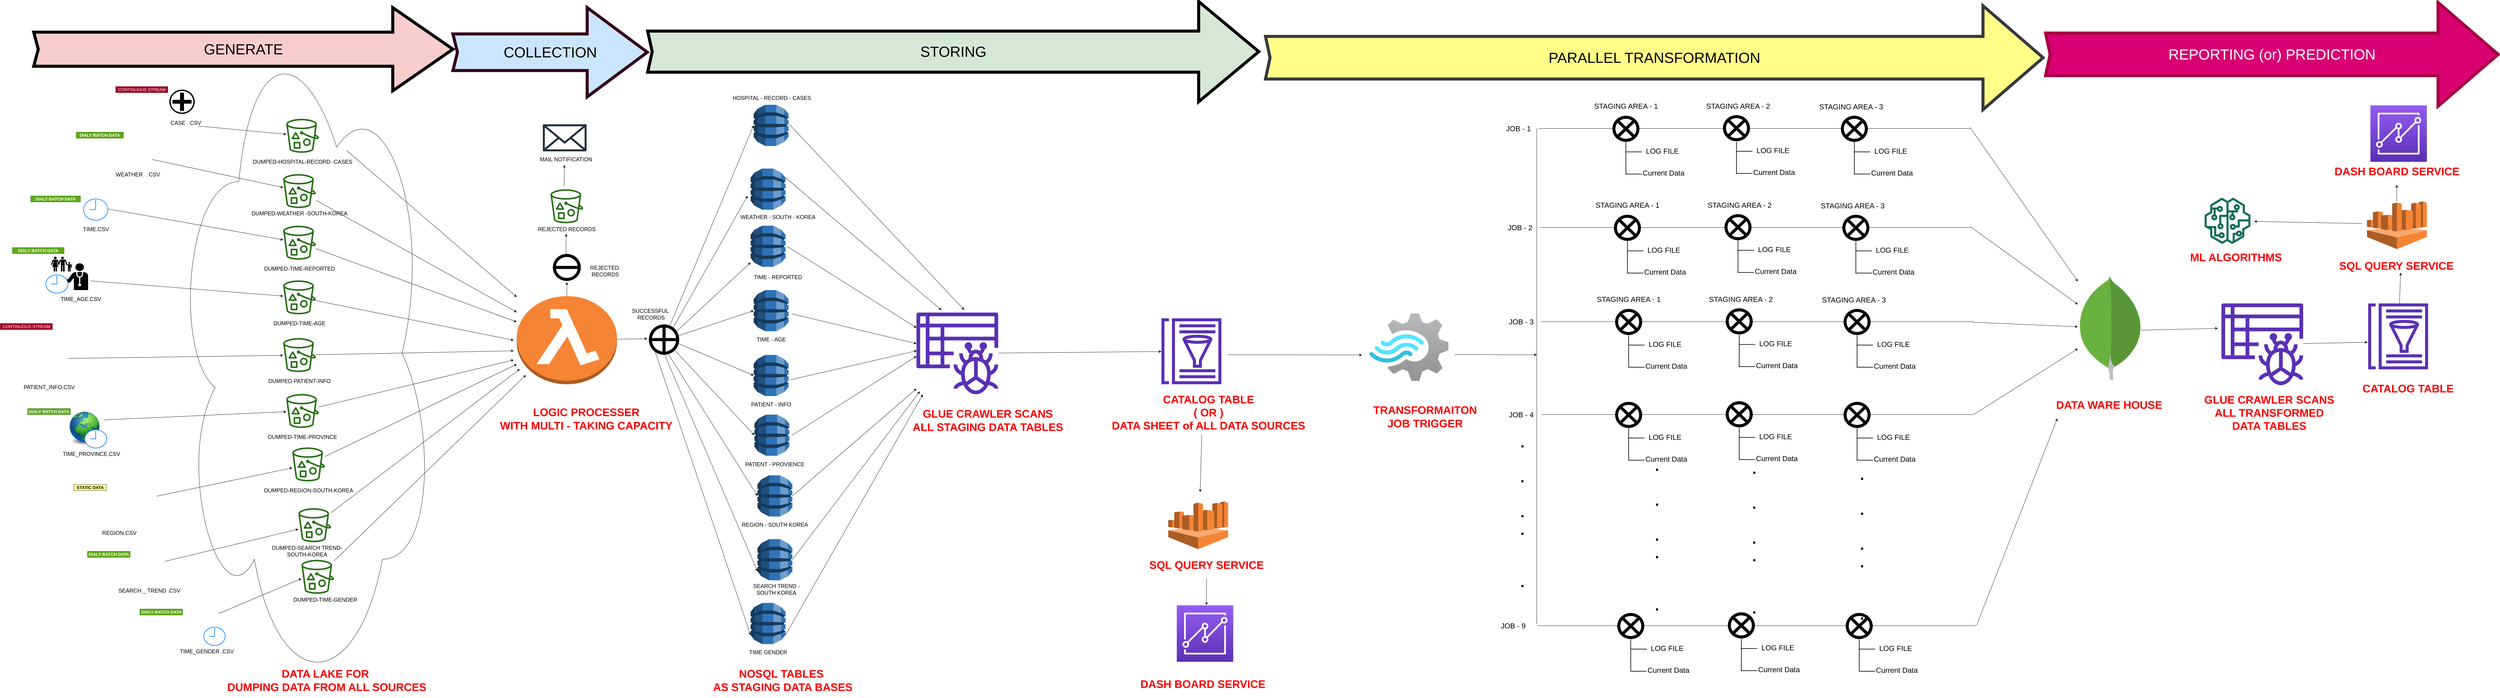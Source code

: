 <mxfile version="13.9.2" type="github">
  <diagram id="Ht1M8jgEwFfnCIfOTk4-" name="Page-1">
    <mxGraphModel dx="9169" dy="6169" grid="0" gridSize="10" guides="1" tooltips="1" connect="1" arrows="1" fold="1" page="1" pageScale="1" pageWidth="1654" pageHeight="2336" math="0" shadow="0">
      <root>
        <mxCell id="0" />
        <mxCell id="1" parent="0" />
        <mxCell id="8GEFBkU2QKpO8UW0B2yC-3" value="" style="shape=image;html=1;verticalAlign=top;verticalLabelPosition=bottom;labelBackgroundColor=#ffffff;imageAspect=0;aspect=fixed;image=https://cdn3.iconfinder.com/data/icons/tiny-weather-1/512/flash-cloud-128.png" parent="1" vertex="1">
          <mxGeometry x="410" y="440" width="120" height="120" as="geometry" />
        </mxCell>
        <mxCell id="8GEFBkU2QKpO8UW0B2yC-4" value="" style="shape=image;html=1;verticalAlign=top;verticalLabelPosition=bottom;labelBackgroundColor=#ffffff;imageAspect=0;aspect=fixed;image=https://cdn2.iconfinder.com/data/icons/social-media-2259/512/search-128.png" parent="1" vertex="1">
          <mxGeometry x="470.5" y="1820" width="100" height="100" as="geometry" />
        </mxCell>
        <mxCell id="8GEFBkU2QKpO8UW0B2yC-5" value="" style="shape=image;html=1;verticalAlign=top;verticalLabelPosition=bottom;labelBackgroundColor=#ffffff;imageAspect=0;aspect=fixed;image=https://cdn1.iconfinder.com/data/icons/coronavirus-disease/64/patient-128.png" parent="1" vertex="1">
          <mxGeometry x="122.56" y="1120" width="130" height="130" as="geometry" />
        </mxCell>
        <mxCell id="8GEFBkU2QKpO8UW0B2yC-6" value="" style="shape=mxgraph.signs.healthcare.hospital_1;html=1;pointerEvents=1;fillColor=#000000;strokeColor=none;verticalLabelPosition=bottom;verticalAlign=top;align=center;" parent="1" vertex="1">
          <mxGeometry x="586.5" y="300" width="83.5" height="80" as="geometry" />
        </mxCell>
        <mxCell id="8GEFBkU2QKpO8UW0B2yC-7" value="" style="shape=image;html=1;verticalAlign=top;verticalLabelPosition=bottom;labelBackgroundColor=#ffffff;imageAspect=0;aspect=fixed;image=https://cdn3.iconfinder.com/data/icons/facebook-ui-flat/48/Facebook_UI-08-128.png" parent="1" vertex="1">
          <mxGeometry x="294" y="1540" width="250" height="250" as="geometry" />
        </mxCell>
        <mxCell id="8GEFBkU2QKpO8UW0B2yC-8" value="" style="ellipse;shape=cloud;whiteSpace=wrap;html=1;gradientDirection=north;" parent="1" vertex="1">
          <mxGeometry x="600" y="38" width="860" height="2260" as="geometry" />
        </mxCell>
        <mxCell id="8GEFBkU2QKpO8UW0B2yC-9" value="" style="outlineConnect=0;fontColor=#232F3E;gradientColor=none;fillColor=#277116;strokeColor=none;dashed=0;verticalLabelPosition=bottom;verticalAlign=top;align=center;html=1;fontSize=12;fontStyle=0;aspect=fixed;pointerEvents=1;shape=mxgraph.aws4.bucket_with_objects;" parent="1" vertex="1">
          <mxGeometry x="971.16" y="396" width="107.69" height="112" as="geometry" />
        </mxCell>
        <mxCell id="8GEFBkU2QKpO8UW0B2yC-11" value="" style="html=1;verticalLabelPosition=bottom;align=center;labelBackgroundColor=#ffffff;verticalAlign=top;strokeWidth=2;strokeColor=#0080F0;shadow=0;dashed=0;shape=mxgraph.ios7.icons.clock;" parent="1" vertex="1">
          <mxGeometry x="304" y="660" width="80" height="70" as="geometry" />
        </mxCell>
        <mxCell id="8GEFBkU2QKpO8UW0B2yC-12" value="" style="shape=mxgraph.signs.healthcare.family_practice;html=1;pointerEvents=1;fillColor=#000000;strokeColor=none;verticalLabelPosition=bottom;verticalAlign=top;align=center;" parent="1" vertex="1">
          <mxGeometry x="197.19" y="850" width="121.81" height="110" as="geometry" />
        </mxCell>
        <mxCell id="8GEFBkU2QKpO8UW0B2yC-13" value="" style="html=1;verticalLabelPosition=bottom;align=center;labelBackgroundColor=#ffffff;verticalAlign=top;strokeWidth=2;strokeColor=#0080F0;shadow=0;dashed=0;shape=mxgraph.ios7.icons.clock;" parent="1" vertex="1">
          <mxGeometry x="180" y="910" width="72.56" height="60" as="geometry" />
        </mxCell>
        <mxCell id="8GEFBkU2QKpO8UW0B2yC-14" value="" style="shape=image;html=1;verticalAlign=top;verticalLabelPosition=bottom;labelBackgroundColor=#ffffff;imageAspect=0;aspect=fixed;image=https://cdn2.iconfinder.com/data/icons/dellipack/128/people.png" parent="1" vertex="1">
          <mxGeometry x="630" y="1990" width="120" height="120" as="geometry" />
        </mxCell>
        <mxCell id="8GEFBkU2QKpO8UW0B2yC-15" value="" style="html=1;verticalLabelPosition=bottom;align=center;labelBackgroundColor=#ffffff;verticalAlign=top;strokeWidth=2;strokeColor=#0080F0;shadow=0;dashed=0;shape=mxgraph.ios7.icons.clock;" parent="1" vertex="1">
          <mxGeometry x="700" y="2070" width="70" height="60" as="geometry" />
        </mxCell>
        <mxCell id="8GEFBkU2QKpO8UW0B2yC-16" value="" style="image;html=1;image=img/lib/clip_art/general/Earth_globe_128x128.png" parent="1" vertex="1">
          <mxGeometry x="244.75" y="1360" width="125.25" height="110" as="geometry" />
        </mxCell>
        <mxCell id="8GEFBkU2QKpO8UW0B2yC-17" value="" style="html=1;verticalLabelPosition=bottom;align=center;labelBackgroundColor=#ffffff;verticalAlign=top;strokeWidth=2;strokeColor=#0080F0;shadow=0;dashed=0;shape=mxgraph.ios7.icons.clock;" parent="1" vertex="1">
          <mxGeometry x="308" y="1420" width="72" height="60" as="geometry" />
        </mxCell>
        <mxCell id="8GEFBkU2QKpO8UW0B2yC-18" value="&lt;font style=&quot;font-size: 18px&quot;&gt;CASE . CSV&lt;/font&gt;" style="text;html=1;strokeColor=none;fillColor=none;align=center;verticalAlign=middle;whiteSpace=wrap;rounded=0;" parent="1" vertex="1">
          <mxGeometry x="513" y="400" width="256" height="20" as="geometry" />
        </mxCell>
        <mxCell id="8GEFBkU2QKpO8UW0B2yC-20" value="&lt;font style=&quot;font-size: 18px&quot;&gt;TIME.CSV&lt;/font&gt;" style="text;html=1;strokeColor=none;fillColor=none;align=center;verticalAlign=middle;whiteSpace=wrap;rounded=0;" parent="1" vertex="1">
          <mxGeometry x="217.44" y="750" width="256" height="20" as="geometry" />
        </mxCell>
        <mxCell id="8GEFBkU2QKpO8UW0B2yC-30" value="&lt;font style=&quot;font-size: 18px&quot;&gt;WEATHER&amp;nbsp; . CSV&lt;/font&gt;" style="text;html=1;strokeColor=none;fillColor=none;align=center;verticalAlign=middle;whiteSpace=wrap;rounded=0;" parent="1" vertex="1">
          <mxGeometry x="384" y="570" width="197.5" height="20" as="geometry" />
        </mxCell>
        <mxCell id="8GEFBkU2QKpO8UW0B2yC-41" value="" style="endArrow=classic;html=1;" parent="1" edge="1" target="8GEFBkU2QKpO8UW0B2yC-9">
          <mxGeometry width="50" height="50" relative="1" as="geometry">
            <mxPoint x="681.75" y="420" as="sourcePoint" />
            <mxPoint x="850" y="580" as="targetPoint" />
          </mxGeometry>
        </mxCell>
        <mxCell id="hV9DmxrJN-JSG0bnAaLr-3" value="&lt;font style=&quot;font-size: 14px&quot;&gt;CONTINUOUS STREAM&lt;/font&gt;" style="text;html=1;strokeColor=#6F0000;fillColor=#a20025;align=center;verticalAlign=middle;whiteSpace=wrap;rounded=0;fontColor=#ffffff;" vertex="1" parent="1">
          <mxGeometry x="410" y="290" width="171.5" height="20" as="geometry" />
        </mxCell>
        <mxCell id="hV9DmxrJN-JSG0bnAaLr-4" value="&lt;font style=&quot;font-size: 14px&quot;&gt;DIALY BATCH DATA&lt;/font&gt;" style="text;html=1;strokeColor=#2D7600;fillColor=#60a917;align=center;verticalAlign=middle;whiteSpace=wrap;rounded=0;fontStyle=1;fontColor=#ffffff;" vertex="1" parent="1">
          <mxGeometry x="280" y="440" width="155.25" height="20" as="geometry" />
        </mxCell>
        <mxCell id="hV9DmxrJN-JSG0bnAaLr-18" value="&lt;font style=&quot;font-size: 14px&quot;&gt;DIALY BATCH DATA&lt;/font&gt;" style="text;html=1;strokeColor=#2D7600;fillColor=#60a917;align=center;verticalAlign=middle;whiteSpace=wrap;rounded=0;fontStyle=1;fontColor=#ffffff;" vertex="1" parent="1">
          <mxGeometry x="130" y="650" width="164" height="20" as="geometry" />
        </mxCell>
        <mxCell id="hV9DmxrJN-JSG0bnAaLr-20" value="&lt;font style=&quot;font-size: 14px&quot;&gt;DIALY BATCH DATA&lt;/font&gt;" style="text;html=1;strokeColor=#2D7600;fillColor=#60a917;align=center;verticalAlign=middle;whiteSpace=wrap;rounded=0;fontStyle=1;fontColor=#ffffff;" vertex="1" parent="1">
          <mxGeometry x="70" y="820" width="170" height="20" as="geometry" />
        </mxCell>
        <mxCell id="hV9DmxrJN-JSG0bnAaLr-21" value="&lt;font style=&quot;font-size: 14px&quot;&gt;CONTINUOUS STREAM&lt;/font&gt;" style="text;html=1;strokeColor=#6F0000;fillColor=#a20025;align=center;verticalAlign=middle;whiteSpace=wrap;rounded=0;fontColor=#ffffff;" vertex="1" parent="1">
          <mxGeometry x="30" y="1070" width="171.5" height="20" as="geometry" />
        </mxCell>
        <mxCell id="hV9DmxrJN-JSG0bnAaLr-22" value="&lt;font style=&quot;font-size: 18px&quot;&gt;TIME_AGE.CSV&lt;/font&gt;" style="text;html=1;strokeColor=none;fillColor=none;align=center;verticalAlign=middle;whiteSpace=wrap;rounded=0;" vertex="1" parent="1">
          <mxGeometry x="167" y="980" width="256" height="20" as="geometry" />
        </mxCell>
        <mxCell id="hV9DmxrJN-JSG0bnAaLr-23" value="&lt;font style=&quot;font-size: 18px&quot;&gt;PATIENT_INFO.CSV&lt;/font&gt;" style="text;html=1;strokeColor=none;fillColor=none;align=center;verticalAlign=middle;whiteSpace=wrap;rounded=0;" vertex="1" parent="1">
          <mxGeometry x="63" y="1270" width="256" height="20" as="geometry" />
        </mxCell>
        <mxCell id="hV9DmxrJN-JSG0bnAaLr-26" value="&lt;font style=&quot;font-size: 18px&quot;&gt;TIME_PROVINCE.CSV&lt;/font&gt;" style="text;html=1;strokeColor=none;fillColor=none;align=center;verticalAlign=middle;whiteSpace=wrap;rounded=0;" vertex="1" parent="1">
          <mxGeometry x="201.5" y="1490" width="256" height="20" as="geometry" />
        </mxCell>
        <mxCell id="hV9DmxrJN-JSG0bnAaLr-27" value="&lt;font style=&quot;font-size: 14px&quot;&gt;DIALY BATCH DATA&lt;/font&gt;" style="text;html=1;strokeColor=#2D7600;fillColor=#60a917;align=center;verticalAlign=middle;whiteSpace=wrap;rounded=0;fontStyle=1;fontColor=#ffffff;" vertex="1" parent="1">
          <mxGeometry x="120" y="1350" width="140.5" height="20" as="geometry" />
        </mxCell>
        <mxCell id="hV9DmxrJN-JSG0bnAaLr-32" value="&lt;font style=&quot;font-size: 18px&quot;&gt;REGION.CSV&lt;/font&gt;" style="text;html=1;strokeColor=none;fillColor=none;align=center;verticalAlign=middle;whiteSpace=wrap;rounded=0;" vertex="1" parent="1">
          <mxGeometry x="294" y="1750" width="256" height="20" as="geometry" />
        </mxCell>
        <mxCell id="hV9DmxrJN-JSG0bnAaLr-33" value="&lt;font style=&quot;font-size: 14px&quot;&gt;STATIC DATA&lt;/font&gt;" style="text;html=1;strokeColor=#36393d;fillColor=#ffff88;align=center;verticalAlign=middle;whiteSpace=wrap;rounded=0;fontStyle=1;" vertex="1" parent="1">
          <mxGeometry x="272.06" y="1600" width="107.94" height="20" as="geometry" />
        </mxCell>
        <mxCell id="hV9DmxrJN-JSG0bnAaLr-35" value="&lt;font style=&quot;font-size: 18px&quot;&gt;SEARCH _ TREND .CSV&lt;/font&gt;" style="text;html=1;strokeColor=none;fillColor=none;align=center;verticalAlign=middle;whiteSpace=wrap;rounded=0;" vertex="1" parent="1">
          <mxGeometry x="392.5" y="1940" width="256" height="20" as="geometry" />
        </mxCell>
        <mxCell id="hV9DmxrJN-JSG0bnAaLr-36" value="&lt;font style=&quot;font-size: 14px&quot;&gt;DIALY BATCH DATA&lt;/font&gt;" style="text;html=1;strokeColor=#2D7600;fillColor=#60a917;align=center;verticalAlign=middle;whiteSpace=wrap;rounded=0;fontStyle=1;fontColor=#ffffff;" vertex="1" parent="1">
          <mxGeometry x="317" y="1820" width="140.5" height="20" as="geometry" />
        </mxCell>
        <mxCell id="hV9DmxrJN-JSG0bnAaLr-37" value="&lt;font style=&quot;font-size: 18px&quot;&gt;TIME_GENDER .CSV&lt;/font&gt;" style="text;html=1;strokeColor=none;fillColor=none;align=center;verticalAlign=middle;whiteSpace=wrap;rounded=0;" vertex="1" parent="1">
          <mxGeometry x="581.5" y="2140" width="256" height="20" as="geometry" />
        </mxCell>
        <mxCell id="hV9DmxrJN-JSG0bnAaLr-38" value="&lt;font style=&quot;font-size: 14px&quot;&gt;DIALY BATCH DATA&lt;/font&gt;" style="text;html=1;strokeColor=#2D7600;fillColor=#60a917;align=center;verticalAlign=middle;whiteSpace=wrap;rounded=0;fontStyle=1;fontColor=#ffffff;" vertex="1" parent="1">
          <mxGeometry x="489.5" y="2010" width="140.5" height="20" as="geometry" />
        </mxCell>
        <mxCell id="hV9DmxrJN-JSG0bnAaLr-41" value="&lt;font style=&quot;font-size: 48px&quot;&gt;GENERATE&lt;/font&gt;" style="html=1;shadow=0;dashed=0;align=center;verticalAlign=middle;shape=mxgraph.arrows2.arrow;dy=0.59;dx=198;notch=15;fillColor=#f8cecc;strokeWidth=10;" vertex="1" parent="1">
          <mxGeometry x="140" y="30" width="1380" height="274" as="geometry" />
        </mxCell>
        <mxCell id="hV9DmxrJN-JSG0bnAaLr-45" value="&lt;span style=&quot;font-size: 18px&quot;&gt;DUMPED-HOSPITAL-RECORD -CASES&lt;/span&gt;" style="text;html=1;strokeColor=none;fillColor=none;align=center;verticalAlign=middle;whiteSpace=wrap;rounded=0;" vertex="1" parent="1">
          <mxGeometry x="850" y="528" width="350" height="20" as="geometry" />
        </mxCell>
        <mxCell id="hV9DmxrJN-JSG0bnAaLr-48" value="" style="outlineConnect=0;fontColor=#232F3E;gradientColor=none;fillColor=#277116;strokeColor=none;dashed=0;verticalLabelPosition=bottom;verticalAlign=top;align=center;html=1;fontSize=12;fontStyle=0;aspect=fixed;pointerEvents=1;shape=mxgraph.aws4.bucket_with_objects;" vertex="1" parent="1">
          <mxGeometry x="961.16" y="578" width="107.69" height="112" as="geometry" />
        </mxCell>
        <mxCell id="hV9DmxrJN-JSG0bnAaLr-49" value="&lt;span style=&quot;font-size: 18px&quot;&gt;DUMPED-WEATHER -SOUTH-KOREA&lt;/span&gt;" style="text;html=1;strokeColor=none;fillColor=none;align=center;verticalAlign=middle;whiteSpace=wrap;rounded=0;" vertex="1" parent="1">
          <mxGeometry x="840" y="698" width="350" height="20" as="geometry" />
        </mxCell>
        <mxCell id="hV9DmxrJN-JSG0bnAaLr-50" value="" style="endArrow=classic;html=1;exitX=1;exitY=0.75;exitDx=0;exitDy=0;" edge="1" parent="1" source="8GEFBkU2QKpO8UW0B2yC-3" target="hV9DmxrJN-JSG0bnAaLr-48">
          <mxGeometry width="50" height="50" relative="1" as="geometry">
            <mxPoint x="691.75" y="430.0" as="sourcePoint" />
            <mxPoint x="991.16" y="518.148" as="targetPoint" />
          </mxGeometry>
        </mxCell>
        <mxCell id="hV9DmxrJN-JSG0bnAaLr-51" value="" style="outlineConnect=0;fontColor=#232F3E;gradientColor=none;fillColor=#277116;strokeColor=none;dashed=0;verticalLabelPosition=bottom;verticalAlign=top;align=center;html=1;fontSize=12;fontStyle=0;aspect=fixed;pointerEvents=1;shape=mxgraph.aws4.bucket_with_objects;" vertex="1" parent="1">
          <mxGeometry x="961.16" y="748" width="107.69" height="112" as="geometry" />
        </mxCell>
        <mxCell id="hV9DmxrJN-JSG0bnAaLr-52" value="&lt;span style=&quot;font-size: 18px&quot;&gt;DUMPED-TIME-REPORTED&lt;/span&gt;" style="text;html=1;strokeColor=none;fillColor=none;align=center;verticalAlign=middle;whiteSpace=wrap;rounded=0;" vertex="1" parent="1">
          <mxGeometry x="840" y="880" width="350" height="20" as="geometry" />
        </mxCell>
        <mxCell id="hV9DmxrJN-JSG0bnAaLr-53" value="" style="endArrow=classic;html=1;exitX=1;exitY=0.75;exitDx=0;exitDy=0;" edge="1" parent="1" target="hV9DmxrJN-JSG0bnAaLr-51">
          <mxGeometry width="50" height="50" relative="1" as="geometry">
            <mxPoint x="386" y="693.14" as="sourcePoint" />
            <mxPoint x="827.16" y="849.995" as="targetPoint" />
          </mxGeometry>
        </mxCell>
        <mxCell id="hV9DmxrJN-JSG0bnAaLr-54" value="" style="outlineConnect=0;fontColor=#232F3E;gradientColor=none;fillColor=#277116;strokeColor=none;dashed=0;verticalLabelPosition=bottom;verticalAlign=top;align=center;html=1;fontSize=12;fontStyle=0;aspect=fixed;pointerEvents=1;shape=mxgraph.aws4.bucket_with_objects;" vertex="1" parent="1">
          <mxGeometry x="961.16" y="928" width="107.69" height="112" as="geometry" />
        </mxCell>
        <mxCell id="hV9DmxrJN-JSG0bnAaLr-55" value="&lt;span style=&quot;font-size: 18px&quot;&gt;DUMPED-TIME-AGE&lt;/span&gt;" style="text;html=1;strokeColor=none;fillColor=none;align=center;verticalAlign=middle;whiteSpace=wrap;rounded=0;" vertex="1" parent="1">
          <mxGeometry x="840" y="1060" width="350" height="20" as="geometry" />
        </mxCell>
        <mxCell id="hV9DmxrJN-JSG0bnAaLr-56" value="" style="outlineConnect=0;fontColor=#232F3E;gradientColor=none;fillColor=#277116;strokeColor=none;dashed=0;verticalLabelPosition=bottom;verticalAlign=top;align=center;html=1;fontSize=12;fontStyle=0;aspect=fixed;pointerEvents=1;shape=mxgraph.aws4.bucket_with_objects;" vertex="1" parent="1">
          <mxGeometry x="961.16" y="1118" width="107.69" height="112" as="geometry" />
        </mxCell>
        <mxCell id="hV9DmxrJN-JSG0bnAaLr-57" value="&lt;span style=&quot;font-size: 18px&quot;&gt;DUMPED-PATIENT-INFO&lt;/span&gt;" style="text;html=1;strokeColor=none;fillColor=none;align=center;verticalAlign=middle;whiteSpace=wrap;rounded=0;" vertex="1" parent="1">
          <mxGeometry x="840" y="1250" width="350" height="20" as="geometry" />
        </mxCell>
        <mxCell id="hV9DmxrJN-JSG0bnAaLr-58" value="" style="outlineConnect=0;fontColor=#232F3E;gradientColor=none;fillColor=#277116;strokeColor=none;dashed=0;verticalLabelPosition=bottom;verticalAlign=top;align=center;html=1;fontSize=12;fontStyle=0;aspect=fixed;pointerEvents=1;shape=mxgraph.aws4.bucket_with_objects;" vertex="1" parent="1">
          <mxGeometry x="971.16" y="1302" width="107.69" height="112" as="geometry" />
        </mxCell>
        <mxCell id="hV9DmxrJN-JSG0bnAaLr-59" value="&lt;span style=&quot;font-size: 18px&quot;&gt;DUMPED-TIME-PROVINCE&lt;/span&gt;" style="text;html=1;strokeColor=none;fillColor=none;align=center;verticalAlign=middle;whiteSpace=wrap;rounded=0;" vertex="1" parent="1">
          <mxGeometry x="850" y="1434" width="350" height="20" as="geometry" />
        </mxCell>
        <mxCell id="hV9DmxrJN-JSG0bnAaLr-60" value="" style="outlineConnect=0;fontColor=#232F3E;gradientColor=none;fillColor=#277116;strokeColor=none;dashed=0;verticalLabelPosition=bottom;verticalAlign=top;align=center;html=1;fontSize=12;fontStyle=0;aspect=fixed;pointerEvents=1;shape=mxgraph.aws4.bucket_with_objects;" vertex="1" parent="1">
          <mxGeometry x="991.16" y="1478" width="107.69" height="112" as="geometry" />
        </mxCell>
        <mxCell id="hV9DmxrJN-JSG0bnAaLr-61" value="&lt;span style=&quot;font-size: 18px&quot;&gt;DUMPED-REGION-SOUTH-KOREA&lt;/span&gt;" style="text;html=1;strokeColor=none;fillColor=none;align=center;verticalAlign=middle;whiteSpace=wrap;rounded=0;" vertex="1" parent="1">
          <mxGeometry x="870" y="1610" width="350" height="20" as="geometry" />
        </mxCell>
        <mxCell id="hV9DmxrJN-JSG0bnAaLr-62" value="" style="outlineConnect=0;fontColor=#232F3E;gradientColor=none;fillColor=#277116;strokeColor=none;dashed=0;verticalLabelPosition=bottom;verticalAlign=top;align=center;html=1;fontSize=12;fontStyle=0;aspect=fixed;pointerEvents=1;shape=mxgraph.aws4.bucket_with_objects;" vertex="1" parent="1">
          <mxGeometry x="1011.16" y="1678" width="107.69" height="112" as="geometry" />
        </mxCell>
        <mxCell id="hV9DmxrJN-JSG0bnAaLr-63" value="&lt;span style=&quot;font-size: 18px&quot;&gt;DUMPED-SEARCH TREND-&lt;br&gt;SOUTH-KOREA&lt;/span&gt;" style="text;html=1;strokeColor=none;fillColor=none;align=center;verticalAlign=middle;whiteSpace=wrap;rounded=0;" vertex="1" parent="1">
          <mxGeometry x="850" y="1810" width="380" height="20" as="geometry" />
        </mxCell>
        <mxCell id="hV9DmxrJN-JSG0bnAaLr-65" value="" style="endArrow=classic;html=1;exitX=1.06;exitY=0.724;exitDx=0;exitDy=0;exitPerimeter=0;" edge="1" parent="1" source="8GEFBkU2QKpO8UW0B2yC-12" target="hV9DmxrJN-JSG0bnAaLr-54">
          <mxGeometry width="50" height="50" relative="1" as="geometry">
            <mxPoint x="397.42" y="890.0" as="sourcePoint" />
            <mxPoint x="970" y="1057" as="targetPoint" />
          </mxGeometry>
        </mxCell>
        <mxCell id="hV9DmxrJN-JSG0bnAaLr-66" value="" style="endArrow=classic;html=1;exitX=1;exitY=0.5;exitDx=0;exitDy=0;" edge="1" parent="1" source="8GEFBkU2QKpO8UW0B2yC-5">
          <mxGeometry width="50" height="50" relative="1" as="geometry">
            <mxPoint x="327.469" y="1122.64" as="sourcePoint" />
            <mxPoint x="961" y="1175" as="targetPoint" />
          </mxGeometry>
        </mxCell>
        <mxCell id="hV9DmxrJN-JSG0bnAaLr-67" value="" style="endArrow=classic;html=1;exitX=1;exitY=0.25;exitDx=0;exitDy=0;" edge="1" parent="1" source="8GEFBkU2QKpO8UW0B2yC-16" target="hV9DmxrJN-JSG0bnAaLr-58">
          <mxGeometry width="50" height="50" relative="1" as="geometry">
            <mxPoint x="272.06" y="1386.63" as="sourcePoint" />
            <mxPoint x="980" y="1443" as="targetPoint" />
          </mxGeometry>
        </mxCell>
        <mxCell id="hV9DmxrJN-JSG0bnAaLr-68" value="" style="endArrow=classic;html=1;" edge="1" parent="1" source="8GEFBkU2QKpO8UW0B2yC-7" target="hV9DmxrJN-JSG0bnAaLr-60">
          <mxGeometry width="50" height="50" relative="1" as="geometry">
            <mxPoint x="392.5" y="1560" as="sourcePoint" />
            <mxPoint x="1000" y="1616" as="targetPoint" />
          </mxGeometry>
        </mxCell>
        <mxCell id="hV9DmxrJN-JSG0bnAaLr-69" value="" style="endArrow=classic;html=1;" edge="1" parent="1" target="hV9DmxrJN-JSG0bnAaLr-62">
          <mxGeometry width="50" height="50" relative="1" as="geometry">
            <mxPoint x="570.5" y="1853.572" as="sourcePoint" />
            <mxPoint x="1017.66" y="1759.998" as="targetPoint" />
          </mxGeometry>
        </mxCell>
        <mxCell id="hV9DmxrJN-JSG0bnAaLr-70" value="" style="outlineConnect=0;fontColor=#232F3E;gradientColor=none;fillColor=#277116;strokeColor=none;dashed=0;verticalLabelPosition=bottom;verticalAlign=top;align=center;html=1;fontSize=12;fontStyle=0;aspect=fixed;pointerEvents=1;shape=mxgraph.aws4.bucket_with_objects;" vertex="1" parent="1">
          <mxGeometry x="1021.16" y="1848" width="107.69" height="112" as="geometry" />
        </mxCell>
        <mxCell id="hV9DmxrJN-JSG0bnAaLr-71" value="&lt;span style=&quot;font-size: 18px&quot;&gt;DUMPED-TIME-GENDER&lt;/span&gt;" style="text;html=1;strokeColor=none;fillColor=none;align=center;verticalAlign=middle;whiteSpace=wrap;rounded=0;" vertex="1" parent="1">
          <mxGeometry x="910" y="1970" width="380" height="20" as="geometry" />
        </mxCell>
        <mxCell id="hV9DmxrJN-JSG0bnAaLr-72" value="" style="endArrow=classic;html=1;" edge="1" parent="1" source="8GEFBkU2QKpO8UW0B2yC-14">
          <mxGeometry width="50" height="50" relative="1" as="geometry">
            <mxPoint x="580.5" y="2016.552" as="sourcePoint" />
            <mxPoint x="1021.16" y="1910.0" as="targetPoint" />
          </mxGeometry>
        </mxCell>
        <mxCell id="hV9DmxrJN-JSG0bnAaLr-73" value="&lt;font&gt;&lt;font style=&quot;font-size: 36px&quot;&gt;DATA LAKE FOR&amp;nbsp;&lt;br&gt;DUMPING DATA FROM ALL SOURCES&lt;/font&gt;&lt;br&gt;&lt;/font&gt;" style="text;html=1;align=center;verticalAlign=middle;whiteSpace=wrap;rounded=0;fontStyle=1;fontColor=#FF0000;" vertex="1" parent="1">
          <mxGeometry x="750" y="2200" width="710" height="90" as="geometry" />
        </mxCell>
        <mxCell id="hV9DmxrJN-JSG0bnAaLr-74" value="" style="outlineConnect=0;dashed=0;verticalLabelPosition=bottom;verticalAlign=top;align=center;html=1;shape=mxgraph.aws3.lambda_function;fillColor=#F58534;gradientColor=none;fontColor=#FF0000;" vertex="1" parent="1">
          <mxGeometry x="1730" y="980" width="330" height="290" as="geometry" />
        </mxCell>
        <mxCell id="hV9DmxrJN-JSG0bnAaLr-75" value="&lt;font style=&quot;font-size: 48px&quot;&gt;COLLECTION&lt;/font&gt;" style="html=1;shadow=0;dashed=0;align=center;verticalAlign=middle;shape=mxgraph.arrows2.arrow;dy=0.59;dx=198;notch=15;fillColor=#cce5ff;perimeterSpacing=10;strokeColor=#33001A;strokeWidth=10;" vertex="1" parent="1">
          <mxGeometry x="1520" y="30" width="640" height="294" as="geometry" />
        </mxCell>
        <mxCell id="hV9DmxrJN-JSG0bnAaLr-76" value="&lt;font&gt;&lt;font style=&quot;font-size: 36px&quot;&gt;LOGIC PROCESSER&lt;br&gt;WITH MULTI - TAKING CAPACITY&lt;/font&gt;&lt;br&gt;&lt;/font&gt;" style="text;html=1;align=center;verticalAlign=middle;whiteSpace=wrap;rounded=0;fontStyle=1;fontColor=#FF0000;" vertex="1" parent="1">
          <mxGeometry x="1604" y="1339" width="710" height="90" as="geometry" />
        </mxCell>
        <mxCell id="hV9DmxrJN-JSG0bnAaLr-78" value="" style="endArrow=classic;html=1;" edge="1" parent="1" target="hV9DmxrJN-JSG0bnAaLr-74">
          <mxGeometry width="50" height="50" relative="1" as="geometry">
            <mxPoint x="1170.59" y="501.02" as="sourcePoint" />
            <mxPoint x="1460.0" y="528.0" as="targetPoint" />
          </mxGeometry>
        </mxCell>
        <mxCell id="hV9DmxrJN-JSG0bnAaLr-79" value="" style="endArrow=classic;html=1;" edge="1" parent="1" source="hV9DmxrJN-JSG0bnAaLr-48" target="hV9DmxrJN-JSG0bnAaLr-74">
          <mxGeometry width="50" height="50" relative="1" as="geometry">
            <mxPoint x="1180.59" y="511.02" as="sourcePoint" />
            <mxPoint x="1787.85" y="1032.05" as="targetPoint" />
          </mxGeometry>
        </mxCell>
        <mxCell id="hV9DmxrJN-JSG0bnAaLr-80" value="" style="endArrow=classic;html=1;" edge="1" parent="1" source="hV9DmxrJN-JSG0bnAaLr-51" target="hV9DmxrJN-JSG0bnAaLr-74">
          <mxGeometry width="50" height="50" relative="1" as="geometry">
            <mxPoint x="1078.85" y="674.043" as="sourcePoint" />
            <mxPoint x="1730" y="1065" as="targetPoint" />
          </mxGeometry>
        </mxCell>
        <mxCell id="hV9DmxrJN-JSG0bnAaLr-81" value="" style="endArrow=classic;html=1;" edge="1" parent="1" source="hV9DmxrJN-JSG0bnAaLr-54">
          <mxGeometry width="50" height="50" relative="1" as="geometry">
            <mxPoint x="1078.85" y="833.655" as="sourcePoint" />
            <mxPoint x="1720" y="1125" as="targetPoint" />
          </mxGeometry>
        </mxCell>
        <mxCell id="hV9DmxrJN-JSG0bnAaLr-82" value="" style="endArrow=classic;html=1;" edge="1" parent="1" source="hV9DmxrJN-JSG0bnAaLr-56">
          <mxGeometry width="50" height="50" relative="1" as="geometry">
            <mxPoint x="1078.85" y="1004.769" as="sourcePoint" />
            <mxPoint x="1720" y="1160" as="targetPoint" />
          </mxGeometry>
        </mxCell>
        <mxCell id="hV9DmxrJN-JSG0bnAaLr-83" value="" style="endArrow=classic;html=1;" edge="1" parent="1" source="hV9DmxrJN-JSG0bnAaLr-58">
          <mxGeometry width="50" height="50" relative="1" as="geometry">
            <mxPoint x="1078.85" y="1182.931" as="sourcePoint" />
            <mxPoint x="1720" y="1190" as="targetPoint" />
          </mxGeometry>
        </mxCell>
        <mxCell id="hV9DmxrJN-JSG0bnAaLr-84" value="" style="endArrow=classic;html=1;" edge="1" parent="1" source="hV9DmxrJN-JSG0bnAaLr-60" target="hV9DmxrJN-JSG0bnAaLr-74">
          <mxGeometry width="50" height="50" relative="1" as="geometry">
            <mxPoint x="1088.85" y="1354.984" as="sourcePoint" />
            <mxPoint x="1730" y="1200" as="targetPoint" />
          </mxGeometry>
        </mxCell>
        <mxCell id="hV9DmxrJN-JSG0bnAaLr-85" value="" style="endArrow=classic;html=1;" edge="1" parent="1" source="hV9DmxrJN-JSG0bnAaLr-62">
          <mxGeometry width="50" height="50" relative="1" as="geometry">
            <mxPoint x="1108.85" y="1518.091" as="sourcePoint" />
            <mxPoint x="1740" y="1220" as="targetPoint" />
          </mxGeometry>
        </mxCell>
        <mxCell id="hV9DmxrJN-JSG0bnAaLr-86" value="" style="endArrow=classic;html=1;" edge="1" parent="1" source="hV9DmxrJN-JSG0bnAaLr-70">
          <mxGeometry width="50" height="50" relative="1" as="geometry">
            <mxPoint x="1128.85" y="1702.998" as="sourcePoint" />
            <mxPoint x="1760" y="1240" as="targetPoint" />
          </mxGeometry>
        </mxCell>
        <mxCell id="hV9DmxrJN-JSG0bnAaLr-87" value="" style="endArrow=classic;html=1;entryX=0;entryY=0.5;entryDx=0;entryDy=0;entryPerimeter=0;" edge="1" parent="1" source="hV9DmxrJN-JSG0bnAaLr-89" target="hV9DmxrJN-JSG0bnAaLr-106">
          <mxGeometry width="50" height="50" relative="1" as="geometry">
            <mxPoint x="2140" y="1040" as="sourcePoint" />
            <mxPoint x="2460" y="440" as="targetPoint" />
          </mxGeometry>
        </mxCell>
        <mxCell id="hV9DmxrJN-JSG0bnAaLr-88" value="&lt;font style=&quot;font-size: 48px&quot;&gt;STORING&lt;/font&gt;" style="html=1;shadow=0;dashed=0;align=center;verticalAlign=middle;shape=mxgraph.arrows2.arrow;dy=0.59;dx=198;notch=15;fillColor=#d5e8d4;strokeWidth=10;" vertex="1" parent="1">
          <mxGeometry x="2161" y="10" width="2012" height="330" as="geometry" />
        </mxCell>
        <mxCell id="hV9DmxrJN-JSG0bnAaLr-89" value="" style="shape=orEllipse;perimeter=ellipsePerimeter;whiteSpace=wrap;html=1;backgroundOutline=1;strokeWidth=10;" vertex="1" parent="1">
          <mxGeometry x="2170" y="1078" width="90" height="90" as="geometry" />
        </mxCell>
        <mxCell id="hV9DmxrJN-JSG0bnAaLr-90" value="" style="endArrow=classic;html=1;" edge="1" parent="1" source="hV9DmxrJN-JSG0bnAaLr-74">
          <mxGeometry width="50" height="50" relative="1" as="geometry">
            <mxPoint x="1180.59" y="511.02" as="sourcePoint" />
            <mxPoint x="2160" y="1120" as="targetPoint" />
          </mxGeometry>
        </mxCell>
        <mxCell id="hV9DmxrJN-JSG0bnAaLr-91" value="&lt;span style=&quot;font-size: 18px&quot;&gt;SUCCESSFUL&lt;br&gt;&amp;nbsp;RECORDS&lt;/span&gt;" style="text;html=1;strokeColor=none;fillColor=none;align=center;verticalAlign=middle;whiteSpace=wrap;rounded=0;" vertex="1" parent="1">
          <mxGeometry x="1980" y="1030" width="380" height="20" as="geometry" />
        </mxCell>
        <mxCell id="hV9DmxrJN-JSG0bnAaLr-94" value="&lt;span style=&quot;font-size: 18px&quot;&gt;HOSPITAL - RECORD - CASES&lt;/span&gt;" style="text;html=1;strokeColor=none;fillColor=none;align=center;verticalAlign=middle;whiteSpace=wrap;rounded=0;" vertex="1" parent="1">
          <mxGeometry x="2380" y="318" width="380" height="20" as="geometry" />
        </mxCell>
        <mxCell id="hV9DmxrJN-JSG0bnAaLr-97" value="&lt;span style=&quot;font-size: 18px&quot;&gt;WEATHER - SOUTH - KOREA&lt;/span&gt;" style="text;html=1;strokeColor=none;fillColor=none;align=center;verticalAlign=middle;whiteSpace=wrap;rounded=0;" vertex="1" parent="1">
          <mxGeometry x="2400" y="710" width="380" height="20" as="geometry" />
        </mxCell>
        <mxCell id="hV9DmxrJN-JSG0bnAaLr-98" value="" style="endArrow=classic;html=1;" edge="1" parent="1">
          <mxGeometry width="50" height="50" relative="1" as="geometry">
            <mxPoint x="2241.016" y="1090.947" as="sourcePoint" />
            <mxPoint x="2490" y="650" as="targetPoint" />
          </mxGeometry>
        </mxCell>
        <mxCell id="hV9DmxrJN-JSG0bnAaLr-99" value="" style="outlineConnect=0;dashed=0;verticalLabelPosition=bottom;verticalAlign=top;align=center;html=1;shape=mxgraph.aws3.dynamo_db;fillColor=#2E73B8;gradientColor=none;fontColor=#FF0000;" vertex="1" parent="1">
          <mxGeometry x="2500" y="748" width="115" height="135.5" as="geometry" />
        </mxCell>
        <mxCell id="hV9DmxrJN-JSG0bnAaLr-100" value="&lt;span style=&quot;font-size: 18px&quot;&gt;TIME - REPORTED&lt;/span&gt;" style="text;html=1;strokeColor=none;fillColor=none;align=center;verticalAlign=middle;whiteSpace=wrap;rounded=0;" vertex="1" parent="1">
          <mxGeometry x="2400" y="908" width="380" height="20" as="geometry" />
        </mxCell>
        <mxCell id="hV9DmxrJN-JSG0bnAaLr-101" value="" style="endArrow=classic;html=1;" edge="1" parent="1" target="hV9DmxrJN-JSG0bnAaLr-99">
          <mxGeometry width="50" height="50" relative="1" as="geometry">
            <mxPoint x="2251.016" y="1100.947" as="sourcePoint" />
            <mxPoint x="2490" y="886" as="targetPoint" />
          </mxGeometry>
        </mxCell>
        <mxCell id="hV9DmxrJN-JSG0bnAaLr-102" value="" style="outlineConnect=0;dashed=0;verticalLabelPosition=bottom;verticalAlign=top;align=center;html=1;shape=mxgraph.aws3.dynamo_db;fillColor=#2E73B8;gradientColor=none;fontColor=#FF0000;" vertex="1" parent="1">
          <mxGeometry x="2500" y="560" width="115" height="135.5" as="geometry" />
        </mxCell>
        <mxCell id="hV9DmxrJN-JSG0bnAaLr-106" value="" style="outlineConnect=0;dashed=0;verticalLabelPosition=bottom;verticalAlign=top;align=center;html=1;shape=mxgraph.aws3.dynamo_db;fillColor=#2E73B8;gradientColor=none;fontColor=#FF0000;" vertex="1" parent="1">
          <mxGeometry x="2510" y="350" width="115" height="135.5" as="geometry" />
        </mxCell>
        <mxCell id="hV9DmxrJN-JSG0bnAaLr-108" value="" style="outlineConnect=0;dashed=0;verticalLabelPosition=bottom;verticalAlign=top;align=center;html=1;shape=mxgraph.aws3.dynamo_db;fillColor=#2E73B8;gradientColor=none;fontColor=#FF0000;" vertex="1" parent="1">
          <mxGeometry x="2510" y="960" width="115" height="135.5" as="geometry" />
        </mxCell>
        <mxCell id="hV9DmxrJN-JSG0bnAaLr-109" value="&lt;span style=&quot;font-size: 18px&quot;&gt;TIME - AGE&lt;/span&gt;" style="text;html=1;strokeColor=none;fillColor=none;align=center;verticalAlign=middle;whiteSpace=wrap;rounded=0;" vertex="1" parent="1">
          <mxGeometry x="2377.5" y="1113" width="380" height="20" as="geometry" />
        </mxCell>
        <mxCell id="hV9DmxrJN-JSG0bnAaLr-110" value="" style="endArrow=classic;html=1;entryX=0;entryY=0.5;entryDx=0;entryDy=0;entryPerimeter=0;" edge="1" parent="1" target="hV9DmxrJN-JSG0bnAaLr-108">
          <mxGeometry width="50" height="50" relative="1" as="geometry">
            <mxPoint x="2261.016" y="1110.947" as="sourcePoint" />
            <mxPoint x="2510" y="879.256" as="targetPoint" />
          </mxGeometry>
        </mxCell>
        <mxCell id="hV9DmxrJN-JSG0bnAaLr-111" value="" style="outlineConnect=0;dashed=0;verticalLabelPosition=bottom;verticalAlign=top;align=center;html=1;shape=mxgraph.aws3.dynamo_db;fillColor=#2E73B8;gradientColor=none;fontColor=#FF0000;" vertex="1" parent="1">
          <mxGeometry x="2510" y="1173.5" width="115" height="135.5" as="geometry" />
        </mxCell>
        <mxCell id="hV9DmxrJN-JSG0bnAaLr-112" value="&lt;span style=&quot;font-size: 18px&quot;&gt;PATIENT - INFO&lt;/span&gt;" style="text;html=1;strokeColor=none;fillColor=none;align=center;verticalAlign=middle;whiteSpace=wrap;rounded=0;" vertex="1" parent="1">
          <mxGeometry x="2377.5" y="1326.5" width="380" height="20" as="geometry" />
        </mxCell>
        <mxCell id="hV9DmxrJN-JSG0bnAaLr-113" value="" style="endArrow=classic;html=1;entryX=0;entryY=0.5;entryDx=0;entryDy=0;entryPerimeter=0;exitX=1.014;exitY=0.638;exitDx=0;exitDy=0;exitPerimeter=0;" edge="1" parent="1" source="hV9DmxrJN-JSG0bnAaLr-89" target="hV9DmxrJN-JSG0bnAaLr-111">
          <mxGeometry width="50" height="50" relative="1" as="geometry">
            <mxPoint x="2271.016" y="1120.947" as="sourcePoint" />
            <mxPoint x="2520" y="1037.75" as="targetPoint" />
          </mxGeometry>
        </mxCell>
        <mxCell id="hV9DmxrJN-JSG0bnAaLr-115" value="" style="outlineConnect=0;dashed=0;verticalLabelPosition=bottom;verticalAlign=top;align=center;html=1;shape=mxgraph.aws3.dynamo_db;fillColor=#2E73B8;gradientColor=none;fontColor=#FF0000;" vertex="1" parent="1">
          <mxGeometry x="2512.5" y="1370" width="115" height="135.5" as="geometry" />
        </mxCell>
        <mxCell id="hV9DmxrJN-JSG0bnAaLr-116" value="&lt;span style=&quot;font-size: 18px&quot;&gt;PATIENT - PROVIENCE&lt;/span&gt;" style="text;html=1;strokeColor=none;fillColor=none;align=center;verticalAlign=middle;whiteSpace=wrap;rounded=0;" vertex="1" parent="1">
          <mxGeometry x="2390" y="1524" width="380" height="20" as="geometry" />
        </mxCell>
        <mxCell id="hV9DmxrJN-JSG0bnAaLr-117" value="" style="endArrow=classic;html=1;entryX=0;entryY=0.5;entryDx=0;entryDy=0;entryPerimeter=0;exitX=1;exitY=1;exitDx=0;exitDy=0;" edge="1" parent="1" source="hV9DmxrJN-JSG0bnAaLr-89" target="hV9DmxrJN-JSG0bnAaLr-115">
          <mxGeometry width="50" height="50" relative="1" as="geometry">
            <mxPoint x="2271.26" y="1145.42" as="sourcePoint" />
            <mxPoint x="2520" y="1251.25" as="targetPoint" />
          </mxGeometry>
        </mxCell>
        <mxCell id="hV9DmxrJN-JSG0bnAaLr-118" value="" style="outlineConnect=0;dashed=0;verticalLabelPosition=bottom;verticalAlign=top;align=center;html=1;shape=mxgraph.aws3.dynamo_db;fillColor=#2E73B8;gradientColor=none;fontColor=#FF0000;" vertex="1" parent="1">
          <mxGeometry x="2522.5" y="1570" width="115" height="135.5" as="geometry" />
        </mxCell>
        <mxCell id="hV9DmxrJN-JSG0bnAaLr-119" value="&lt;span style=&quot;font-size: 18px&quot;&gt;REGION - SOUTH KOREA&lt;/span&gt;" style="text;html=1;strokeColor=none;fillColor=none;align=center;verticalAlign=middle;whiteSpace=wrap;rounded=0;" vertex="1" parent="1">
          <mxGeometry x="2390" y="1723" width="380" height="20" as="geometry" />
        </mxCell>
        <mxCell id="hV9DmxrJN-JSG0bnAaLr-120" value="" style="endArrow=classic;html=1;exitX=0.626;exitY=0.981;exitDx=0;exitDy=0;exitPerimeter=0;entryX=0;entryY=0.5;entryDx=0;entryDy=0;entryPerimeter=0;" edge="1" parent="1" source="hV9DmxrJN-JSG0bnAaLr-89" target="hV9DmxrJN-JSG0bnAaLr-118">
          <mxGeometry width="50" height="50" relative="1" as="geometry">
            <mxPoint x="2256.82" y="1164.82" as="sourcePoint" />
            <mxPoint x="2522.5" y="1447.75" as="targetPoint" />
          </mxGeometry>
        </mxCell>
        <mxCell id="hV9DmxrJN-JSG0bnAaLr-121" value="" style="outlineConnect=0;dashed=0;verticalLabelPosition=bottom;verticalAlign=top;align=center;html=1;shape=mxgraph.aws3.dynamo_db;fillColor=#2E73B8;gradientColor=none;fontColor=#FF0000;" vertex="1" parent="1">
          <mxGeometry x="2522.5" y="1780" width="115" height="135.5" as="geometry" />
        </mxCell>
        <mxCell id="hV9DmxrJN-JSG0bnAaLr-122" value="&lt;span style=&quot;font-size: 18px&quot;&gt;SEARCH TREND - &lt;br&gt;SOUTH KOREA&lt;/span&gt;" style="text;html=1;strokeColor=none;fillColor=none;align=center;verticalAlign=middle;whiteSpace=wrap;rounded=0;" vertex="1" parent="1">
          <mxGeometry x="2395" y="1936" width="380" height="20" as="geometry" />
        </mxCell>
        <mxCell id="hV9DmxrJN-JSG0bnAaLr-123" value="" style="outlineConnect=0;dashed=0;verticalLabelPosition=bottom;verticalAlign=top;align=center;html=1;shape=mxgraph.aws3.dynamo_db;fillColor=#2E73B8;gradientColor=none;fontColor=#FF0000;" vertex="1" parent="1">
          <mxGeometry x="2500" y="1990" width="115" height="135.5" as="geometry" />
        </mxCell>
        <mxCell id="hV9DmxrJN-JSG0bnAaLr-124" value="&lt;span style=&quot;font-size: 18px&quot;&gt;TIME GENDER&lt;/span&gt;" style="text;html=1;strokeColor=none;fillColor=none;align=center;verticalAlign=middle;whiteSpace=wrap;rounded=0;" vertex="1" parent="1">
          <mxGeometry x="2367.5" y="2143" width="380" height="20" as="geometry" />
        </mxCell>
        <mxCell id="hV9DmxrJN-JSG0bnAaLr-126" value="" style="endArrow=classic;html=1;exitX=0.5;exitY=1;exitDx=0;exitDy=0;entryX=0;entryY=0.78;entryDx=0;entryDy=0;entryPerimeter=0;" edge="1" parent="1" source="hV9DmxrJN-JSG0bnAaLr-89" target="hV9DmxrJN-JSG0bnAaLr-121">
          <mxGeometry width="50" height="50" relative="1" as="geometry">
            <mxPoint x="2236.34" y="1176.29" as="sourcePoint" />
            <mxPoint x="2532.5" y="1647.75" as="targetPoint" />
          </mxGeometry>
        </mxCell>
        <mxCell id="hV9DmxrJN-JSG0bnAaLr-127" value="" style="endArrow=classic;html=1;entryX=0;entryY=0.78;entryDx=0;entryDy=0;entryPerimeter=0;exitX=0;exitY=1;exitDx=0;exitDy=0;" edge="1" parent="1" source="hV9DmxrJN-JSG0bnAaLr-89" target="hV9DmxrJN-JSG0bnAaLr-123">
          <mxGeometry width="50" height="50" relative="1" as="geometry">
            <mxPoint x="2225" y="1178" as="sourcePoint" />
            <mxPoint x="2532.5" y="1895.69" as="targetPoint" />
          </mxGeometry>
        </mxCell>
        <mxCell id="hV9DmxrJN-JSG0bnAaLr-128" value="" style="endArrow=classic;html=1;exitX=0.5;exitY=0;exitDx=0;exitDy=0;exitPerimeter=0;" edge="1" parent="1" source="hV9DmxrJN-JSG0bnAaLr-74">
          <mxGeometry width="50" height="50" relative="1" as="geometry">
            <mxPoint x="2070" y="1131.887" as="sourcePoint" />
            <mxPoint x="1895" y="934" as="targetPoint" />
          </mxGeometry>
        </mxCell>
        <mxCell id="hV9DmxrJN-JSG0bnAaLr-129" value="" style="shape=lineEllipse;perimeter=ellipsePerimeter;whiteSpace=wrap;html=1;backgroundOutline=1;strokeWidth=10;" vertex="1" parent="1">
          <mxGeometry x="1854" y="846" width="82" height="79" as="geometry" />
        </mxCell>
        <mxCell id="hV9DmxrJN-JSG0bnAaLr-130" value="&lt;font style=&quot;font-size: 18px&quot;&gt;REJECTED&amp;nbsp;&lt;br&gt;RECORDS&lt;/font&gt;" style="text;html=1;strokeColor=none;fillColor=none;align=center;verticalAlign=middle;whiteSpace=wrap;rounded=0;" vertex="1" parent="1">
          <mxGeometry x="1929" y="888" width="185" height="20" as="geometry" />
        </mxCell>
        <mxCell id="hV9DmxrJN-JSG0bnAaLr-131" value="" style="endArrow=classic;html=1;exitX=0.5;exitY=0;exitDx=0;exitDy=0;exitPerimeter=0;" edge="1" parent="1">
          <mxGeometry width="50" height="50" relative="1" as="geometry">
            <mxPoint x="1892" y="846" as="sourcePoint" />
            <mxPoint x="1893" y="775" as="targetPoint" />
          </mxGeometry>
        </mxCell>
        <mxCell id="hV9DmxrJN-JSG0bnAaLr-132" value="" style="outlineConnect=0;fontColor=#232F3E;gradientColor=none;fillColor=#277116;strokeColor=none;dashed=0;verticalLabelPosition=bottom;verticalAlign=top;align=center;html=1;fontSize=12;fontStyle=0;aspect=fixed;pointerEvents=1;shape=mxgraph.aws4.bucket_with_objects;" vertex="1" parent="1">
          <mxGeometry x="1841.15" y="628" width="107.69" height="112" as="geometry" />
        </mxCell>
        <mxCell id="hV9DmxrJN-JSG0bnAaLr-133" value="&lt;span style=&quot;font-size: 18px&quot;&gt;REJECTED RECORDS&lt;/span&gt;" style="text;html=1;strokeColor=none;fillColor=none;align=center;verticalAlign=middle;whiteSpace=wrap;rounded=0;" vertex="1" parent="1">
          <mxGeometry x="1720" y="750" width="350" height="20" as="geometry" />
        </mxCell>
        <mxCell id="hV9DmxrJN-JSG0bnAaLr-136" value="" style="endArrow=classic;html=1;exitX=0.5;exitY=0;exitDx=0;exitDy=0;exitPerimeter=0;" edge="1" parent="1">
          <mxGeometry width="50" height="50" relative="1" as="geometry">
            <mxPoint x="1886.0" y="619" as="sourcePoint" />
            <mxPoint x="1887" y="548.0" as="targetPoint" />
          </mxGeometry>
        </mxCell>
        <mxCell id="hV9DmxrJN-JSG0bnAaLr-137" value="" style="outlineConnect=0;fontColor=#232F3E;gradientColor=none;fillColor=#232F3E;strokeColor=none;dashed=0;verticalLabelPosition=bottom;verticalAlign=top;align=center;html=1;fontSize=12;fontStyle=0;aspect=fixed;pointerEvents=1;shape=mxgraph.aws4.email_2;" vertex="1" parent="1">
          <mxGeometry x="1816" y="413.53" width="144" height="90.47" as="geometry" />
        </mxCell>
        <mxCell id="hV9DmxrJN-JSG0bnAaLr-138" value="&lt;span style=&quot;font-size: 18px&quot;&gt;MAIL NOTIFICATION&lt;/span&gt;" style="text;html=1;strokeColor=none;fillColor=none;align=center;verticalAlign=middle;whiteSpace=wrap;rounded=0;" vertex="1" parent="1">
          <mxGeometry x="1800" y="520" width="185" height="20" as="geometry" />
        </mxCell>
        <mxCell id="hV9DmxrJN-JSG0bnAaLr-141" value="&lt;font&gt;&lt;font style=&quot;font-size: 36px&quot;&gt;NOSQL TABLES&amp;nbsp;&lt;br&gt;AS STAGING DATA BASES&lt;/font&gt;&lt;br&gt;&lt;/font&gt;" style="text;html=1;align=center;verticalAlign=middle;whiteSpace=wrap;rounded=0;fontStyle=1;fontColor=#FF0000;" vertex="1" parent="1">
          <mxGeometry x="2353" y="2200" width="506" height="90" as="geometry" />
        </mxCell>
        <mxCell id="hV9DmxrJN-JSG0bnAaLr-142" value="" style="outlineConnect=0;fontColor=#232F3E;gradientColor=none;fillColor=#5A30B5;strokeColor=none;dashed=0;verticalLabelPosition=bottom;verticalAlign=top;align=center;html=1;fontSize=12;fontStyle=0;aspect=fixed;pointerEvents=1;shape=mxgraph.aws4.glue_crawlers;" vertex="1" parent="1">
          <mxGeometry x="3046" y="1034" width="269" height="269" as="geometry" />
        </mxCell>
        <mxCell id="hV9DmxrJN-JSG0bnAaLr-143" value="" style="outlineConnect=0;fontColor=#232F3E;gradientColor=none;fillColor=#5A30B5;strokeColor=none;dashed=0;verticalLabelPosition=bottom;verticalAlign=top;align=center;html=1;fontSize=12;fontStyle=0;aspect=fixed;pointerEvents=1;shape=mxgraph.aws4.glue_data_catalog;" vertex="1" parent="1">
          <mxGeometry x="3851" y="1053" width="200.31" height="217" as="geometry" />
        </mxCell>
        <mxCell id="hV9DmxrJN-JSG0bnAaLr-144" value="&lt;font&gt;&lt;font style=&quot;font-size: 36px&quot;&gt;GLUE CRAWLER SCANS&lt;br&gt;ALL STAGING DATA TABLES&lt;/font&gt;&lt;br&gt;&lt;/font&gt;" style="text;html=1;align=center;verticalAlign=middle;whiteSpace=wrap;rounded=0;fontStyle=1;fontColor=#FF0000;" vertex="1" parent="1">
          <mxGeometry x="3028" y="1344" width="506" height="90" as="geometry" />
        </mxCell>
        <mxCell id="hV9DmxrJN-JSG0bnAaLr-146" value="" style="endArrow=classic;html=1;" edge="1" parent="1">
          <mxGeometry width="50" height="50" relative="1" as="geometry">
            <mxPoint x="2628" y="415" as="sourcePoint" />
            <mxPoint x="3203" y="1025" as="targetPoint" />
          </mxGeometry>
        </mxCell>
        <mxCell id="hV9DmxrJN-JSG0bnAaLr-148" value="" style="endArrow=classic;html=1;exitX=1;exitY=0.22;exitDx=0;exitDy=0;exitPerimeter=0;" edge="1" parent="1" source="hV9DmxrJN-JSG0bnAaLr-102">
          <mxGeometry width="50" height="50" relative="1" as="geometry">
            <mxPoint x="2638" y="425.0" as="sourcePoint" />
            <mxPoint x="3128" y="1026" as="targetPoint" />
          </mxGeometry>
        </mxCell>
        <mxCell id="hV9DmxrJN-JSG0bnAaLr-149" value="" style="endArrow=classic;html=1;" edge="1" parent="1" target="hV9DmxrJN-JSG0bnAaLr-142">
          <mxGeometry width="50" height="50" relative="1" as="geometry">
            <mxPoint x="2620" y="816" as="sourcePoint" />
            <mxPoint x="3138" y="1036" as="targetPoint" />
          </mxGeometry>
        </mxCell>
        <mxCell id="hV9DmxrJN-JSG0bnAaLr-150" value="" style="endArrow=classic;html=1;" edge="1" parent="1" target="hV9DmxrJN-JSG0bnAaLr-142">
          <mxGeometry width="50" height="50" relative="1" as="geometry">
            <mxPoint x="2635" y="1038" as="sourcePoint" />
            <mxPoint x="3057.058" y="1094.578" as="targetPoint" />
          </mxGeometry>
        </mxCell>
        <mxCell id="hV9DmxrJN-JSG0bnAaLr-151" value="" style="endArrow=classic;html=1;entryX=0.004;entryY=0.467;entryDx=0;entryDy=0;entryPerimeter=0;" edge="1" parent="1" target="hV9DmxrJN-JSG0bnAaLr-142">
          <mxGeometry width="50" height="50" relative="1" as="geometry">
            <mxPoint x="2633" y="1255" as="sourcePoint" />
            <mxPoint x="3057.058" y="1146.577" as="targetPoint" />
          </mxGeometry>
        </mxCell>
        <mxCell id="hV9DmxrJN-JSG0bnAaLr-152" value="" style="endArrow=classic;html=1;" edge="1" parent="1">
          <mxGeometry width="50" height="50" relative="1" as="geometry">
            <mxPoint x="2636" y="1438" as="sourcePoint" />
            <mxPoint x="3046" y="1178" as="targetPoint" />
          </mxGeometry>
        </mxCell>
        <mxCell id="hV9DmxrJN-JSG0bnAaLr-153" value="" style="endArrow=classic;html=1;exitX=1;exitY=0.5;exitDx=0;exitDy=0;exitPerimeter=0;" edge="1" parent="1" source="hV9DmxrJN-JSG0bnAaLr-118" target="hV9DmxrJN-JSG0bnAaLr-142">
          <mxGeometry width="50" height="50" relative="1" as="geometry">
            <mxPoint x="2646" y="1448" as="sourcePoint" />
            <mxPoint x="3056" y="1188" as="targetPoint" />
          </mxGeometry>
        </mxCell>
        <mxCell id="hV9DmxrJN-JSG0bnAaLr-154" value="" style="endArrow=classic;html=1;exitX=1;exitY=0.5;exitDx=0;exitDy=0;exitPerimeter=0;" edge="1" parent="1" source="hV9DmxrJN-JSG0bnAaLr-121">
          <mxGeometry width="50" height="50" relative="1" as="geometry">
            <mxPoint x="2647.5" y="1647.75" as="sourcePoint" />
            <mxPoint x="3057.058" y="1293.818" as="targetPoint" />
          </mxGeometry>
        </mxCell>
        <mxCell id="hV9DmxrJN-JSG0bnAaLr-155" value="" style="endArrow=classic;html=1;exitX=1;exitY=0.78;exitDx=0;exitDy=0;exitPerimeter=0;" edge="1" parent="1" source="hV9DmxrJN-JSG0bnAaLr-123">
          <mxGeometry width="50" height="50" relative="1" as="geometry">
            <mxPoint x="2647.5" y="1857.75" as="sourcePoint" />
            <mxPoint x="3067.058" y="1303.818" as="targetPoint" />
          </mxGeometry>
        </mxCell>
        <mxCell id="hV9DmxrJN-JSG0bnAaLr-156" value="" style="endArrow=classic;html=1;" edge="1" parent="1" source="hV9DmxrJN-JSG0bnAaLr-142" target="hV9DmxrJN-JSG0bnAaLr-143">
          <mxGeometry width="50" height="50" relative="1" as="geometry">
            <mxPoint x="2638" y="425.0" as="sourcePoint" />
            <mxPoint x="3213" y="1035" as="targetPoint" />
          </mxGeometry>
        </mxCell>
        <mxCell id="hV9DmxrJN-JSG0bnAaLr-157" value="&lt;font&gt;&lt;font style=&quot;font-size: 36px&quot;&gt;CATALOG TABLE&lt;br&gt;( OR )&lt;br&gt;DATA SHEET of ALL DATA SOURCES&lt;/font&gt;&lt;br&gt;&lt;/font&gt;" style="text;html=1;align=center;verticalAlign=middle;whiteSpace=wrap;rounded=0;fontStyle=1;fontColor=#FF0000;" vertex="1" parent="1">
          <mxGeometry x="3666" y="1318" width="683" height="90" as="geometry" />
        </mxCell>
        <mxCell id="hV9DmxrJN-JSG0bnAaLr-158" value="" style="outlineConnect=0;dashed=0;verticalLabelPosition=bottom;verticalAlign=top;align=center;html=1;shape=mxgraph.aws3.athena;fillColor=#F58534;gradientColor=none;strokeColor=#000000;strokeWidth=10;fontColor=#FF0000;" vertex="1" parent="1">
          <mxGeometry x="3875" y="1656" width="197" height="157" as="geometry" />
        </mxCell>
        <mxCell id="hV9DmxrJN-JSG0bnAaLr-159" value="&lt;font&gt;&lt;span style=&quot;font-size: 36px&quot;&gt;SQL QUERY SERVICE&lt;/span&gt;&lt;br&gt;&lt;/font&gt;" style="text;html=1;align=center;verticalAlign=middle;whiteSpace=wrap;rounded=0;fontStyle=1;fontColor=#FF0000;" vertex="1" parent="1">
          <mxGeometry x="3758" y="1820" width="486" height="90" as="geometry" />
        </mxCell>
        <mxCell id="hV9DmxrJN-JSG0bnAaLr-160" value="" style="endArrow=classic;html=1;" edge="1" parent="1">
          <mxGeometry width="50" height="50" relative="1" as="geometry">
            <mxPoint x="3985" y="1435" as="sourcePoint" />
            <mxPoint x="3980" y="1625" as="targetPoint" />
          </mxGeometry>
        </mxCell>
        <mxCell id="hV9DmxrJN-JSG0bnAaLr-161" value="" style="outlineConnect=0;fontColor=#232F3E;gradientColor=#945DF2;gradientDirection=north;fillColor=#5A30B5;strokeColor=#ffffff;dashed=0;verticalLabelPosition=bottom;verticalAlign=top;align=center;html=1;fontSize=12;fontStyle=0;aspect=fixed;shape=mxgraph.aws4.resourceIcon;resIcon=mxgraph.aws4.quicksight;" vertex="1" parent="1">
          <mxGeometry x="3903" y="1998" width="185.75" height="185.75" as="geometry" />
        </mxCell>
        <mxCell id="hV9DmxrJN-JSG0bnAaLr-162" value="" style="endArrow=classic;html=1;entryX=0.528;entryY=-0.006;entryDx=0;entryDy=0;entryPerimeter=0;" edge="1" parent="1" source="hV9DmxrJN-JSG0bnAaLr-159" target="hV9DmxrJN-JSG0bnAaLr-161">
          <mxGeometry width="50" height="50" relative="1" as="geometry">
            <mxPoint x="3983.25" y="1998.5" as="sourcePoint" />
            <mxPoint x="3983" y="2006" as="targetPoint" />
          </mxGeometry>
        </mxCell>
        <mxCell id="hV9DmxrJN-JSG0bnAaLr-163" value="&lt;font&gt;&lt;span style=&quot;font-size: 36px&quot;&gt;DASH BOARD SERVICE&lt;/span&gt;&lt;br&gt;&lt;/font&gt;" style="text;html=1;align=center;verticalAlign=middle;whiteSpace=wrap;rounded=0;fontStyle=1;fontColor=#FF0000;" vertex="1" parent="1">
          <mxGeometry x="3746" y="2212" width="486" height="90" as="geometry" />
        </mxCell>
        <mxCell id="hV9DmxrJN-JSG0bnAaLr-164" value="" style="aspect=fixed;html=1;points=[];align=center;image;fontSize=12;image=img/lib/azure2/analytics/Stream_Analytics_Jobs.svg;strokeColor=#000000;strokeWidth=10;fillColor=#000000;gradientColor=none;" vertex="1" parent="1">
          <mxGeometry x="4537" y="1037" width="260.28" height="222" as="geometry" />
        </mxCell>
        <mxCell id="hV9DmxrJN-JSG0bnAaLr-165" value="&lt;font style=&quot;font-size: 48px&quot;&gt;PARALLEL TRANSFORMATION&lt;/font&gt;" style="html=1;shadow=0;dashed=0;align=center;verticalAlign=middle;shape=mxgraph.arrows2.arrow;dy=0.59;dx=198;notch=15;fillColor=#ffff88;strokeWidth=10;strokeColor=#36393d;" vertex="1" parent="1">
          <mxGeometry x="4195" y="24" width="2560" height="342" as="geometry" />
        </mxCell>
        <mxCell id="hV9DmxrJN-JSG0bnAaLr-166" value="&lt;font&gt;&lt;span style=&quot;font-size: 36px&quot;&gt;TRANSFORMAITON &lt;br&gt;JOB TRIGGER&lt;/span&gt;&lt;br&gt;&lt;/font&gt;" style="text;html=1;align=center;verticalAlign=middle;whiteSpace=wrap;rounded=0;fontStyle=1;fontColor=#FF0000;" vertex="1" parent="1">
          <mxGeometry x="4379" y="1332" width="683" height="90" as="geometry" />
        </mxCell>
        <mxCell id="hV9DmxrJN-JSG0bnAaLr-167" value="" style="endArrow=classic;html=1;" edge="1" parent="1">
          <mxGeometry width="50" height="50" relative="1" as="geometry">
            <mxPoint x="4071" y="1173" as="sourcePoint" />
            <mxPoint x="4512.395" y="1173.497" as="targetPoint" />
          </mxGeometry>
        </mxCell>
        <mxCell id="hV9DmxrJN-JSG0bnAaLr-168" value="" style="endArrow=classic;html=1;" edge="1" parent="1">
          <mxGeometry width="50" height="50" relative="1" as="geometry">
            <mxPoint x="4818" y="1172.75" as="sourcePoint" />
            <mxPoint x="5088" y="1173" as="targetPoint" />
          </mxGeometry>
        </mxCell>
        <mxCell id="hV9DmxrJN-JSG0bnAaLr-169" value="" style="endArrow=none;html=1;fontColor=#FF0000;" edge="1" parent="1">
          <mxGeometry width="50" height="50" relative="1" as="geometry">
            <mxPoint x="5088" y="2060" as="sourcePoint" />
            <mxPoint x="5088" y="428" as="targetPoint" />
          </mxGeometry>
        </mxCell>
        <mxCell id="hV9DmxrJN-JSG0bnAaLr-170" value="" style="endArrow=none;html=1;fontColor=#FF0000;" edge="1" parent="1">
          <mxGeometry width="50" height="50" relative="1" as="geometry">
            <mxPoint x="5093" y="428" as="sourcePoint" />
            <mxPoint x="6517" y="428" as="targetPoint" />
          </mxGeometry>
        </mxCell>
        <mxCell id="hV9DmxrJN-JSG0bnAaLr-171" value="&lt;font style=&quot;font-size: 24px&quot;&gt;JOB - 1&lt;/font&gt;" style="text;html=1;strokeColor=none;fillColor=none;align=center;verticalAlign=middle;whiteSpace=wrap;rounded=0;" vertex="1" parent="1">
          <mxGeometry x="4838" y="402" width="380" height="54" as="geometry" />
        </mxCell>
        <mxCell id="hV9DmxrJN-JSG0bnAaLr-173" value="" style="shape=sumEllipse;perimeter=ellipsePerimeter;whiteSpace=wrap;html=1;backgroundOutline=1;strokeWidth=10;" vertex="1" parent="1">
          <mxGeometry x="5342" y="391" width="79" height="76" as="geometry" />
        </mxCell>
        <mxCell id="hV9DmxrJN-JSG0bnAaLr-174" value="&lt;font style=&quot;font-size: 24px&quot;&gt;STAGING AREA - 1&lt;/font&gt;" style="text;html=1;strokeColor=none;fillColor=none;align=center;verticalAlign=middle;whiteSpace=wrap;rounded=0;" vertex="1" parent="1">
          <mxGeometry x="5191.5" y="328" width="380" height="54" as="geometry" />
        </mxCell>
        <mxCell id="hV9DmxrJN-JSG0bnAaLr-175" value="" style="line;strokeWidth=2;direction=south;html=1;fillColor=#000000;gradientColor=none;fontColor=#FF0000;" vertex="1" parent="1">
          <mxGeometry x="5376.5" y="473" width="10" height="106" as="geometry" />
        </mxCell>
        <mxCell id="hV9DmxrJN-JSG0bnAaLr-177" value="" style="line;strokeWidth=2;html=1;fillColor=#000000;gradientColor=none;fontColor=#FF0000;" vertex="1" parent="1">
          <mxGeometry x="5380" y="500" width="54" height="10" as="geometry" />
        </mxCell>
        <mxCell id="hV9DmxrJN-JSG0bnAaLr-178" value="&lt;font style=&quot;font-size: 24px&quot;&gt;LOG FILE&lt;/font&gt;" style="text;html=1;strokeColor=none;fillColor=none;align=center;verticalAlign=middle;whiteSpace=wrap;rounded=0;" vertex="1" parent="1">
          <mxGeometry x="5426" y="476" width="151" height="54" as="geometry" />
        </mxCell>
        <mxCell id="hV9DmxrJN-JSG0bnAaLr-179" value="" style="line;strokeWidth=2;html=1;fillColor=#000000;gradientColor=none;fontColor=#FF0000;" vertex="1" parent="1">
          <mxGeometry x="5380" y="573" width="54" height="10" as="geometry" />
        </mxCell>
        <mxCell id="hV9DmxrJN-JSG0bnAaLr-180" value="&lt;font style=&quot;font-size: 24px&quot;&gt;Current Data&lt;/font&gt;" style="text;html=1;strokeColor=none;fillColor=none;align=center;verticalAlign=middle;whiteSpace=wrap;rounded=0;" vertex="1" parent="1">
          <mxGeometry x="5430" y="548" width="151" height="54" as="geometry" />
        </mxCell>
        <mxCell id="hV9DmxrJN-JSG0bnAaLr-181" value="" style="shape=sumEllipse;perimeter=ellipsePerimeter;whiteSpace=wrap;html=1;backgroundOutline=1;strokeWidth=10;" vertex="1" parent="1">
          <mxGeometry x="5706" y="389" width="79" height="76" as="geometry" />
        </mxCell>
        <mxCell id="hV9DmxrJN-JSG0bnAaLr-182" value="" style="line;strokeWidth=2;direction=south;html=1;fillColor=#000000;gradientColor=none;fontColor=#FF0000;" vertex="1" parent="1">
          <mxGeometry x="5740.5" y="471" width="10" height="106" as="geometry" />
        </mxCell>
        <mxCell id="hV9DmxrJN-JSG0bnAaLr-183" value="" style="line;strokeWidth=2;html=1;fillColor=#000000;gradientColor=none;fontColor=#FF0000;" vertex="1" parent="1">
          <mxGeometry x="5744" y="498" width="54" height="10" as="geometry" />
        </mxCell>
        <mxCell id="hV9DmxrJN-JSG0bnAaLr-184" value="&lt;span style=&quot;font-size: 24px&quot;&gt;LOG FILE&lt;/span&gt;" style="text;html=1;strokeColor=none;fillColor=none;align=center;verticalAlign=middle;whiteSpace=wrap;rounded=0;" vertex="1" parent="1">
          <mxGeometry x="5790" y="474" width="151" height="54" as="geometry" />
        </mxCell>
        <mxCell id="hV9DmxrJN-JSG0bnAaLr-185" value="" style="line;strokeWidth=2;html=1;fillColor=#000000;gradientColor=none;fontColor=#FF0000;" vertex="1" parent="1">
          <mxGeometry x="5744" y="571" width="54" height="10" as="geometry" />
        </mxCell>
        <mxCell id="hV9DmxrJN-JSG0bnAaLr-186" value="&lt;font style=&quot;font-size: 24px&quot;&gt;Current Data&lt;/font&gt;" style="text;html=1;strokeColor=none;fillColor=none;align=center;verticalAlign=middle;whiteSpace=wrap;rounded=0;" vertex="1" parent="1">
          <mxGeometry x="5794" y="546" width="151" height="54" as="geometry" />
        </mxCell>
        <mxCell id="hV9DmxrJN-JSG0bnAaLr-187" value="&lt;font style=&quot;font-size: 24px&quot;&gt;STAGING AREA - 2&lt;/font&gt;" style="text;html=1;strokeColor=none;fillColor=none;align=center;verticalAlign=middle;whiteSpace=wrap;rounded=0;" vertex="1" parent="1">
          <mxGeometry x="5561" y="328" width="380" height="54" as="geometry" />
        </mxCell>
        <mxCell id="hV9DmxrJN-JSG0bnAaLr-188" value="" style="shape=sumEllipse;perimeter=ellipsePerimeter;whiteSpace=wrap;html=1;backgroundOutline=1;strokeWidth=10;" vertex="1" parent="1">
          <mxGeometry x="6094" y="391" width="79" height="76" as="geometry" />
        </mxCell>
        <mxCell id="hV9DmxrJN-JSG0bnAaLr-189" value="" style="line;strokeWidth=2;direction=south;html=1;fillColor=#000000;gradientColor=none;fontColor=#FF0000;" vertex="1" parent="1">
          <mxGeometry x="6128.5" y="473" width="10" height="106" as="geometry" />
        </mxCell>
        <mxCell id="hV9DmxrJN-JSG0bnAaLr-190" value="" style="line;strokeWidth=2;html=1;fillColor=#000000;gradientColor=none;fontColor=#FF0000;" vertex="1" parent="1">
          <mxGeometry x="6132" y="500" width="54" height="10" as="geometry" />
        </mxCell>
        <mxCell id="hV9DmxrJN-JSG0bnAaLr-191" value="&lt;span style=&quot;font-size: 24px&quot;&gt;LOG FILE&lt;/span&gt;" style="text;html=1;strokeColor=none;fillColor=none;align=center;verticalAlign=middle;whiteSpace=wrap;rounded=0;" vertex="1" parent="1">
          <mxGeometry x="6178" y="476" width="151" height="54" as="geometry" />
        </mxCell>
        <mxCell id="hV9DmxrJN-JSG0bnAaLr-192" value="" style="line;strokeWidth=2;html=1;fillColor=#000000;gradientColor=none;fontColor=#FF0000;" vertex="1" parent="1">
          <mxGeometry x="6132" y="573" width="54" height="10" as="geometry" />
        </mxCell>
        <mxCell id="hV9DmxrJN-JSG0bnAaLr-193" value="&lt;font style=&quot;font-size: 24px&quot;&gt;Current Data&lt;/font&gt;" style="text;html=1;strokeColor=none;fillColor=none;align=center;verticalAlign=middle;whiteSpace=wrap;rounded=0;" vertex="1" parent="1">
          <mxGeometry x="6182" y="548" width="151" height="54" as="geometry" />
        </mxCell>
        <mxCell id="hV9DmxrJN-JSG0bnAaLr-194" value="&lt;font style=&quot;font-size: 24px&quot;&gt;STAGING AREA - 3&lt;/font&gt;" style="text;html=1;strokeColor=none;fillColor=none;align=center;verticalAlign=middle;whiteSpace=wrap;rounded=0;" vertex="1" parent="1">
          <mxGeometry x="5933" y="330" width="380" height="54" as="geometry" />
        </mxCell>
        <mxCell id="hV9DmxrJN-JSG0bnAaLr-195" value="" style="endArrow=none;html=1;fontColor=#FF0000;" edge="1" parent="1">
          <mxGeometry width="50" height="50" relative="1" as="geometry">
            <mxPoint x="5098" y="754" as="sourcePoint" />
            <mxPoint x="6522" y="754" as="targetPoint" />
          </mxGeometry>
        </mxCell>
        <mxCell id="hV9DmxrJN-JSG0bnAaLr-196" value="&lt;font style=&quot;font-size: 24px&quot;&gt;JOB - 2&lt;/font&gt;" style="text;html=1;strokeColor=none;fillColor=none;align=center;verticalAlign=middle;whiteSpace=wrap;rounded=0;" vertex="1" parent="1">
          <mxGeometry x="4843" y="728" width="380" height="54" as="geometry" />
        </mxCell>
        <mxCell id="hV9DmxrJN-JSG0bnAaLr-197" value="" style="shape=sumEllipse;perimeter=ellipsePerimeter;whiteSpace=wrap;html=1;backgroundOutline=1;strokeWidth=10;" vertex="1" parent="1">
          <mxGeometry x="5347" y="717" width="79" height="76" as="geometry" />
        </mxCell>
        <mxCell id="hV9DmxrJN-JSG0bnAaLr-198" value="&lt;font style=&quot;font-size: 24px&quot;&gt;STAGING AREA - 1&lt;/font&gt;" style="text;html=1;strokeColor=none;fillColor=none;align=center;verticalAlign=middle;whiteSpace=wrap;rounded=0;" vertex="1" parent="1">
          <mxGeometry x="5196.5" y="654" width="380" height="54" as="geometry" />
        </mxCell>
        <mxCell id="hV9DmxrJN-JSG0bnAaLr-199" value="" style="line;strokeWidth=2;direction=south;html=1;fillColor=#000000;gradientColor=none;fontColor=#FF0000;" vertex="1" parent="1">
          <mxGeometry x="5381.5" y="799" width="10" height="106" as="geometry" />
        </mxCell>
        <mxCell id="hV9DmxrJN-JSG0bnAaLr-200" value="" style="line;strokeWidth=2;html=1;fillColor=#000000;gradientColor=none;fontColor=#FF0000;" vertex="1" parent="1">
          <mxGeometry x="5385" y="826" width="54" height="10" as="geometry" />
        </mxCell>
        <mxCell id="hV9DmxrJN-JSG0bnAaLr-201" value="&lt;font style=&quot;font-size: 24px&quot;&gt;LOG FILE&lt;/font&gt;" style="text;html=1;strokeColor=none;fillColor=none;align=center;verticalAlign=middle;whiteSpace=wrap;rounded=0;" vertex="1" parent="1">
          <mxGeometry x="5431" y="802" width="151" height="54" as="geometry" />
        </mxCell>
        <mxCell id="hV9DmxrJN-JSG0bnAaLr-202" value="" style="line;strokeWidth=2;html=1;fillColor=#000000;gradientColor=none;fontColor=#FF0000;" vertex="1" parent="1">
          <mxGeometry x="5385" y="899" width="54" height="10" as="geometry" />
        </mxCell>
        <mxCell id="hV9DmxrJN-JSG0bnAaLr-203" value="&lt;font style=&quot;font-size: 24px&quot;&gt;Current Data&lt;/font&gt;" style="text;html=1;strokeColor=none;fillColor=none;align=center;verticalAlign=middle;whiteSpace=wrap;rounded=0;" vertex="1" parent="1">
          <mxGeometry x="5435" y="874" width="151" height="54" as="geometry" />
        </mxCell>
        <mxCell id="hV9DmxrJN-JSG0bnAaLr-204" value="" style="shape=sumEllipse;perimeter=ellipsePerimeter;whiteSpace=wrap;html=1;backgroundOutline=1;strokeWidth=10;" vertex="1" parent="1">
          <mxGeometry x="5711" y="715" width="79" height="76" as="geometry" />
        </mxCell>
        <mxCell id="hV9DmxrJN-JSG0bnAaLr-205" value="" style="line;strokeWidth=2;direction=south;html=1;fillColor=#000000;gradientColor=none;fontColor=#FF0000;" vertex="1" parent="1">
          <mxGeometry x="5745.5" y="797" width="10" height="106" as="geometry" />
        </mxCell>
        <mxCell id="hV9DmxrJN-JSG0bnAaLr-206" value="" style="line;strokeWidth=2;html=1;fillColor=#000000;gradientColor=none;fontColor=#FF0000;" vertex="1" parent="1">
          <mxGeometry x="5749" y="824" width="54" height="10" as="geometry" />
        </mxCell>
        <mxCell id="hV9DmxrJN-JSG0bnAaLr-207" value="&lt;span style=&quot;font-size: 24px&quot;&gt;LOG FILE&lt;/span&gt;" style="text;html=1;strokeColor=none;fillColor=none;align=center;verticalAlign=middle;whiteSpace=wrap;rounded=0;" vertex="1" parent="1">
          <mxGeometry x="5795" y="800" width="151" height="54" as="geometry" />
        </mxCell>
        <mxCell id="hV9DmxrJN-JSG0bnAaLr-208" value="" style="line;strokeWidth=2;html=1;fillColor=#000000;gradientColor=none;fontColor=#FF0000;" vertex="1" parent="1">
          <mxGeometry x="5749" y="897" width="54" height="10" as="geometry" />
        </mxCell>
        <mxCell id="hV9DmxrJN-JSG0bnAaLr-209" value="&lt;font style=&quot;font-size: 24px&quot;&gt;Current Data&lt;/font&gt;" style="text;html=1;strokeColor=none;fillColor=none;align=center;verticalAlign=middle;whiteSpace=wrap;rounded=0;" vertex="1" parent="1">
          <mxGeometry x="5799" y="872" width="151" height="54" as="geometry" />
        </mxCell>
        <mxCell id="hV9DmxrJN-JSG0bnAaLr-210" value="&lt;font style=&quot;font-size: 24px&quot;&gt;STAGING AREA - 2&lt;/font&gt;" style="text;html=1;strokeColor=none;fillColor=none;align=center;verticalAlign=middle;whiteSpace=wrap;rounded=0;" vertex="1" parent="1">
          <mxGeometry x="5566" y="654" width="380" height="54" as="geometry" />
        </mxCell>
        <mxCell id="hV9DmxrJN-JSG0bnAaLr-211" value="" style="shape=sumEllipse;perimeter=ellipsePerimeter;whiteSpace=wrap;html=1;backgroundOutline=1;strokeWidth=10;" vertex="1" parent="1">
          <mxGeometry x="6099" y="717" width="79" height="76" as="geometry" />
        </mxCell>
        <mxCell id="hV9DmxrJN-JSG0bnAaLr-212" value="" style="line;strokeWidth=2;direction=south;html=1;fillColor=#000000;gradientColor=none;fontColor=#FF0000;" vertex="1" parent="1">
          <mxGeometry x="6133.5" y="799" width="10" height="106" as="geometry" />
        </mxCell>
        <mxCell id="hV9DmxrJN-JSG0bnAaLr-213" value="" style="line;strokeWidth=2;html=1;fillColor=#000000;gradientColor=none;fontColor=#FF0000;" vertex="1" parent="1">
          <mxGeometry x="6137" y="826" width="54" height="10" as="geometry" />
        </mxCell>
        <mxCell id="hV9DmxrJN-JSG0bnAaLr-214" value="&lt;span style=&quot;font-size: 24px&quot;&gt;LOG FILE&lt;/span&gt;" style="text;html=1;strokeColor=none;fillColor=none;align=center;verticalAlign=middle;whiteSpace=wrap;rounded=0;" vertex="1" parent="1">
          <mxGeometry x="6183" y="802" width="151" height="54" as="geometry" />
        </mxCell>
        <mxCell id="hV9DmxrJN-JSG0bnAaLr-215" value="" style="line;strokeWidth=2;html=1;fillColor=#000000;gradientColor=none;fontColor=#FF0000;" vertex="1" parent="1">
          <mxGeometry x="6137" y="899" width="54" height="10" as="geometry" />
        </mxCell>
        <mxCell id="hV9DmxrJN-JSG0bnAaLr-216" value="&lt;font style=&quot;font-size: 24px&quot;&gt;Current Data&lt;/font&gt;" style="text;html=1;strokeColor=none;fillColor=none;align=center;verticalAlign=middle;whiteSpace=wrap;rounded=0;" vertex="1" parent="1">
          <mxGeometry x="6187" y="874" width="151" height="54" as="geometry" />
        </mxCell>
        <mxCell id="hV9DmxrJN-JSG0bnAaLr-217" value="&lt;font style=&quot;font-size: 24px&quot;&gt;STAGING AREA - 3&lt;/font&gt;" style="text;html=1;strokeColor=none;fillColor=none;align=center;verticalAlign=middle;whiteSpace=wrap;rounded=0;" vertex="1" parent="1">
          <mxGeometry x="5938" y="656" width="380" height="54" as="geometry" />
        </mxCell>
        <mxCell id="hV9DmxrJN-JSG0bnAaLr-241" value="" style="endArrow=none;html=1;fontColor=#FF0000;" edge="1" parent="1">
          <mxGeometry width="50" height="50" relative="1" as="geometry">
            <mxPoint x="5102" y="1064" as="sourcePoint" />
            <mxPoint x="6526" y="1064" as="targetPoint" />
          </mxGeometry>
        </mxCell>
        <mxCell id="hV9DmxrJN-JSG0bnAaLr-242" value="&lt;font style=&quot;font-size: 24px&quot;&gt;JOB - 3&lt;/font&gt;" style="text;html=1;strokeColor=none;fillColor=none;align=center;verticalAlign=middle;whiteSpace=wrap;rounded=0;" vertex="1" parent="1">
          <mxGeometry x="4847" y="1038" width="380" height="54" as="geometry" />
        </mxCell>
        <mxCell id="hV9DmxrJN-JSG0bnAaLr-243" value="" style="shape=sumEllipse;perimeter=ellipsePerimeter;whiteSpace=wrap;html=1;backgroundOutline=1;strokeWidth=10;" vertex="1" parent="1">
          <mxGeometry x="5351" y="1027" width="79" height="76" as="geometry" />
        </mxCell>
        <mxCell id="hV9DmxrJN-JSG0bnAaLr-244" value="&lt;font style=&quot;font-size: 24px&quot;&gt;STAGING AREA - 1&lt;/font&gt;" style="text;html=1;strokeColor=none;fillColor=none;align=center;verticalAlign=middle;whiteSpace=wrap;rounded=0;" vertex="1" parent="1">
          <mxGeometry x="5200.5" y="964" width="380" height="54" as="geometry" />
        </mxCell>
        <mxCell id="hV9DmxrJN-JSG0bnAaLr-245" value="" style="line;strokeWidth=2;direction=south;html=1;fillColor=#000000;gradientColor=none;fontColor=#FF0000;" vertex="1" parent="1">
          <mxGeometry x="5385.5" y="1109" width="10" height="106" as="geometry" />
        </mxCell>
        <mxCell id="hV9DmxrJN-JSG0bnAaLr-246" value="" style="line;strokeWidth=2;html=1;fillColor=#000000;gradientColor=none;fontColor=#FF0000;" vertex="1" parent="1">
          <mxGeometry x="5389" y="1136" width="54" height="10" as="geometry" />
        </mxCell>
        <mxCell id="hV9DmxrJN-JSG0bnAaLr-247" value="&lt;font style=&quot;font-size: 24px&quot;&gt;LOG FILE&lt;/font&gt;" style="text;html=1;strokeColor=none;fillColor=none;align=center;verticalAlign=middle;whiteSpace=wrap;rounded=0;" vertex="1" parent="1">
          <mxGeometry x="5435" y="1112" width="151" height="54" as="geometry" />
        </mxCell>
        <mxCell id="hV9DmxrJN-JSG0bnAaLr-248" value="" style="line;strokeWidth=2;html=1;fillColor=#000000;gradientColor=none;fontColor=#FF0000;" vertex="1" parent="1">
          <mxGeometry x="5389" y="1209" width="54" height="10" as="geometry" />
        </mxCell>
        <mxCell id="hV9DmxrJN-JSG0bnAaLr-249" value="&lt;font style=&quot;font-size: 24px&quot;&gt;Current Data&lt;/font&gt;" style="text;html=1;strokeColor=none;fillColor=none;align=center;verticalAlign=middle;whiteSpace=wrap;rounded=0;" vertex="1" parent="1">
          <mxGeometry x="5439" y="1184" width="151" height="54" as="geometry" />
        </mxCell>
        <mxCell id="hV9DmxrJN-JSG0bnAaLr-250" value="" style="shape=sumEllipse;perimeter=ellipsePerimeter;whiteSpace=wrap;html=1;backgroundOutline=1;strokeWidth=10;" vertex="1" parent="1">
          <mxGeometry x="5715" y="1025" width="79" height="76" as="geometry" />
        </mxCell>
        <mxCell id="hV9DmxrJN-JSG0bnAaLr-251" value="" style="line;strokeWidth=2;direction=south;html=1;fillColor=#000000;gradientColor=none;fontColor=#FF0000;" vertex="1" parent="1">
          <mxGeometry x="5749.5" y="1107" width="10" height="106" as="geometry" />
        </mxCell>
        <mxCell id="hV9DmxrJN-JSG0bnAaLr-252" value="" style="line;strokeWidth=2;html=1;fillColor=#000000;gradientColor=none;fontColor=#FF0000;" vertex="1" parent="1">
          <mxGeometry x="5753" y="1134" width="54" height="10" as="geometry" />
        </mxCell>
        <mxCell id="hV9DmxrJN-JSG0bnAaLr-253" value="&lt;span style=&quot;font-size: 24px&quot;&gt;LOG FILE&lt;/span&gt;" style="text;html=1;strokeColor=none;fillColor=none;align=center;verticalAlign=middle;whiteSpace=wrap;rounded=0;" vertex="1" parent="1">
          <mxGeometry x="5799" y="1110" width="151" height="54" as="geometry" />
        </mxCell>
        <mxCell id="hV9DmxrJN-JSG0bnAaLr-254" value="" style="line;strokeWidth=2;html=1;fillColor=#000000;gradientColor=none;fontColor=#FF0000;" vertex="1" parent="1">
          <mxGeometry x="5753" y="1207" width="54" height="10" as="geometry" />
        </mxCell>
        <mxCell id="hV9DmxrJN-JSG0bnAaLr-255" value="&lt;font style=&quot;font-size: 24px&quot;&gt;Current Data&lt;/font&gt;" style="text;html=1;strokeColor=none;fillColor=none;align=center;verticalAlign=middle;whiteSpace=wrap;rounded=0;" vertex="1" parent="1">
          <mxGeometry x="5803" y="1182" width="151" height="54" as="geometry" />
        </mxCell>
        <mxCell id="hV9DmxrJN-JSG0bnAaLr-256" value="&lt;font style=&quot;font-size: 24px&quot;&gt;STAGING AREA - 2&lt;/font&gt;" style="text;html=1;strokeColor=none;fillColor=none;align=center;verticalAlign=middle;whiteSpace=wrap;rounded=0;" vertex="1" parent="1">
          <mxGeometry x="5570" y="964" width="380" height="54" as="geometry" />
        </mxCell>
        <mxCell id="hV9DmxrJN-JSG0bnAaLr-257" value="" style="shape=sumEllipse;perimeter=ellipsePerimeter;whiteSpace=wrap;html=1;backgroundOutline=1;strokeWidth=10;" vertex="1" parent="1">
          <mxGeometry x="6103" y="1027" width="79" height="76" as="geometry" />
        </mxCell>
        <mxCell id="hV9DmxrJN-JSG0bnAaLr-258" value="" style="line;strokeWidth=2;direction=south;html=1;fillColor=#000000;gradientColor=none;fontColor=#FF0000;" vertex="1" parent="1">
          <mxGeometry x="6137.5" y="1109" width="10" height="106" as="geometry" />
        </mxCell>
        <mxCell id="hV9DmxrJN-JSG0bnAaLr-259" value="" style="line;strokeWidth=2;html=1;fillColor=#000000;gradientColor=none;fontColor=#FF0000;" vertex="1" parent="1">
          <mxGeometry x="6141" y="1136" width="54" height="10" as="geometry" />
        </mxCell>
        <mxCell id="hV9DmxrJN-JSG0bnAaLr-260" value="&lt;span style=&quot;font-size: 24px&quot;&gt;LOG FILE&lt;/span&gt;" style="text;html=1;strokeColor=none;fillColor=none;align=center;verticalAlign=middle;whiteSpace=wrap;rounded=0;" vertex="1" parent="1">
          <mxGeometry x="6187" y="1112" width="151" height="54" as="geometry" />
        </mxCell>
        <mxCell id="hV9DmxrJN-JSG0bnAaLr-261" value="" style="line;strokeWidth=2;html=1;fillColor=#000000;gradientColor=none;fontColor=#FF0000;" vertex="1" parent="1">
          <mxGeometry x="6141" y="1209" width="54" height="10" as="geometry" />
        </mxCell>
        <mxCell id="hV9DmxrJN-JSG0bnAaLr-262" value="&lt;font style=&quot;font-size: 24px&quot;&gt;Current Data&lt;/font&gt;" style="text;html=1;strokeColor=none;fillColor=none;align=center;verticalAlign=middle;whiteSpace=wrap;rounded=0;" vertex="1" parent="1">
          <mxGeometry x="6191" y="1184" width="151" height="54" as="geometry" />
        </mxCell>
        <mxCell id="hV9DmxrJN-JSG0bnAaLr-263" value="&lt;font style=&quot;font-size: 24px&quot;&gt;STAGING AREA - 3&lt;/font&gt;" style="text;html=1;strokeColor=none;fillColor=none;align=center;verticalAlign=middle;whiteSpace=wrap;rounded=0;" vertex="1" parent="1">
          <mxGeometry x="5942" y="966" width="380" height="54" as="geometry" />
        </mxCell>
        <mxCell id="hV9DmxrJN-JSG0bnAaLr-264" value="" style="endArrow=none;html=1;fontColor=#FF0000;" edge="1" parent="1">
          <mxGeometry width="50" height="50" relative="1" as="geometry">
            <mxPoint x="5102" y="1370" as="sourcePoint" />
            <mxPoint x="6526" y="1370" as="targetPoint" />
          </mxGeometry>
        </mxCell>
        <mxCell id="hV9DmxrJN-JSG0bnAaLr-265" value="&lt;font style=&quot;font-size: 24px&quot;&gt;JOB - 4&lt;/font&gt;" style="text;html=1;strokeColor=none;fillColor=none;align=center;verticalAlign=middle;whiteSpace=wrap;rounded=0;" vertex="1" parent="1">
          <mxGeometry x="4847" y="1344" width="380" height="54" as="geometry" />
        </mxCell>
        <mxCell id="hV9DmxrJN-JSG0bnAaLr-266" value="" style="shape=sumEllipse;perimeter=ellipsePerimeter;whiteSpace=wrap;html=1;backgroundOutline=1;strokeWidth=10;" vertex="1" parent="1">
          <mxGeometry x="5351" y="1333" width="79" height="76" as="geometry" />
        </mxCell>
        <mxCell id="hV9DmxrJN-JSG0bnAaLr-267" value="" style="line;strokeWidth=2;direction=south;html=1;fillColor=#000000;gradientColor=none;fontColor=#FF0000;" vertex="1" parent="1">
          <mxGeometry x="5385.5" y="1415" width="10" height="106" as="geometry" />
        </mxCell>
        <mxCell id="hV9DmxrJN-JSG0bnAaLr-268" value="" style="line;strokeWidth=2;html=1;fillColor=#000000;gradientColor=none;fontColor=#FF0000;" vertex="1" parent="1">
          <mxGeometry x="5389" y="1442" width="54" height="10" as="geometry" />
        </mxCell>
        <mxCell id="hV9DmxrJN-JSG0bnAaLr-269" value="&lt;font style=&quot;font-size: 24px&quot;&gt;LOG FILE&lt;/font&gt;" style="text;html=1;strokeColor=none;fillColor=none;align=center;verticalAlign=middle;whiteSpace=wrap;rounded=0;" vertex="1" parent="1">
          <mxGeometry x="5435" y="1418" width="151" height="54" as="geometry" />
        </mxCell>
        <mxCell id="hV9DmxrJN-JSG0bnAaLr-270" value="" style="line;strokeWidth=2;html=1;fillColor=#000000;gradientColor=none;fontColor=#FF0000;" vertex="1" parent="1">
          <mxGeometry x="5389" y="1515" width="54" height="10" as="geometry" />
        </mxCell>
        <mxCell id="hV9DmxrJN-JSG0bnAaLr-271" value="&lt;font style=&quot;font-size: 24px&quot;&gt;Current Data&lt;/font&gt;" style="text;html=1;strokeColor=none;fillColor=none;align=center;verticalAlign=middle;whiteSpace=wrap;rounded=0;" vertex="1" parent="1">
          <mxGeometry x="5439" y="1490" width="151" height="54" as="geometry" />
        </mxCell>
        <mxCell id="hV9DmxrJN-JSG0bnAaLr-272" value="" style="shape=sumEllipse;perimeter=ellipsePerimeter;whiteSpace=wrap;html=1;backgroundOutline=1;strokeWidth=10;" vertex="1" parent="1">
          <mxGeometry x="5715" y="1331" width="79" height="76" as="geometry" />
        </mxCell>
        <mxCell id="hV9DmxrJN-JSG0bnAaLr-273" value="" style="line;strokeWidth=2;direction=south;html=1;fillColor=#000000;gradientColor=none;fontColor=#FF0000;" vertex="1" parent="1">
          <mxGeometry x="5749.5" y="1413" width="10" height="106" as="geometry" />
        </mxCell>
        <mxCell id="hV9DmxrJN-JSG0bnAaLr-274" value="" style="line;strokeWidth=2;html=1;fillColor=#000000;gradientColor=none;fontColor=#FF0000;" vertex="1" parent="1">
          <mxGeometry x="5753" y="1440" width="54" height="10" as="geometry" />
        </mxCell>
        <mxCell id="hV9DmxrJN-JSG0bnAaLr-275" value="&lt;span style=&quot;font-size: 24px&quot;&gt;LOG FILE&lt;/span&gt;" style="text;html=1;strokeColor=none;fillColor=none;align=center;verticalAlign=middle;whiteSpace=wrap;rounded=0;" vertex="1" parent="1">
          <mxGeometry x="5799" y="1416" width="151" height="54" as="geometry" />
        </mxCell>
        <mxCell id="hV9DmxrJN-JSG0bnAaLr-276" value="" style="line;strokeWidth=2;html=1;fillColor=#000000;gradientColor=none;fontColor=#FF0000;" vertex="1" parent="1">
          <mxGeometry x="5753" y="1513" width="54" height="10" as="geometry" />
        </mxCell>
        <mxCell id="hV9DmxrJN-JSG0bnAaLr-277" value="&lt;font style=&quot;font-size: 24px&quot;&gt;Current Data&lt;/font&gt;" style="text;html=1;strokeColor=none;fillColor=none;align=center;verticalAlign=middle;whiteSpace=wrap;rounded=0;" vertex="1" parent="1">
          <mxGeometry x="5803" y="1488" width="151" height="54" as="geometry" />
        </mxCell>
        <mxCell id="hV9DmxrJN-JSG0bnAaLr-278" value="" style="shape=sumEllipse;perimeter=ellipsePerimeter;whiteSpace=wrap;html=1;backgroundOutline=1;strokeWidth=10;" vertex="1" parent="1">
          <mxGeometry x="6103" y="1333" width="79" height="76" as="geometry" />
        </mxCell>
        <mxCell id="hV9DmxrJN-JSG0bnAaLr-279" value="" style="line;strokeWidth=2;direction=south;html=1;fillColor=#000000;gradientColor=none;fontColor=#FF0000;" vertex="1" parent="1">
          <mxGeometry x="6137.5" y="1415" width="10" height="106" as="geometry" />
        </mxCell>
        <mxCell id="hV9DmxrJN-JSG0bnAaLr-280" value="" style="line;strokeWidth=2;html=1;fillColor=#000000;gradientColor=none;fontColor=#FF0000;" vertex="1" parent="1">
          <mxGeometry x="6141" y="1442" width="54" height="10" as="geometry" />
        </mxCell>
        <mxCell id="hV9DmxrJN-JSG0bnAaLr-281" value="&lt;span style=&quot;font-size: 24px&quot;&gt;LOG FILE&lt;/span&gt;" style="text;html=1;strokeColor=none;fillColor=none;align=center;verticalAlign=middle;whiteSpace=wrap;rounded=0;" vertex="1" parent="1">
          <mxGeometry x="6187" y="1418" width="151" height="54" as="geometry" />
        </mxCell>
        <mxCell id="hV9DmxrJN-JSG0bnAaLr-282" value="" style="line;strokeWidth=2;html=1;fillColor=#000000;gradientColor=none;fontColor=#FF0000;" vertex="1" parent="1">
          <mxGeometry x="6141" y="1515" width="54" height="10" as="geometry" />
        </mxCell>
        <mxCell id="hV9DmxrJN-JSG0bnAaLr-283" value="&lt;font style=&quot;font-size: 24px&quot;&gt;Current Data&lt;/font&gt;" style="text;html=1;strokeColor=none;fillColor=none;align=center;verticalAlign=middle;whiteSpace=wrap;rounded=0;" vertex="1" parent="1">
          <mxGeometry x="6191" y="1490" width="151" height="54" as="geometry" />
        </mxCell>
        <mxCell id="hV9DmxrJN-JSG0bnAaLr-284" value="" style="endArrow=none;html=1;fontColor=#FF0000;" edge="1" parent="1">
          <mxGeometry width="50" height="50" relative="1" as="geometry">
            <mxPoint x="5090" y="2065" as="sourcePoint" />
            <mxPoint x="6533" y="2065" as="targetPoint" />
          </mxGeometry>
        </mxCell>
        <mxCell id="hV9DmxrJN-JSG0bnAaLr-285" value="&lt;font style=&quot;font-size: 24px&quot;&gt;JOB - 9&lt;/font&gt;" style="text;html=1;strokeColor=none;fillColor=none;align=center;verticalAlign=middle;whiteSpace=wrap;rounded=0;" vertex="1" parent="1">
          <mxGeometry x="4926" y="2039" width="168.72" height="54" as="geometry" />
        </mxCell>
        <mxCell id="hV9DmxrJN-JSG0bnAaLr-286" value="" style="shape=sumEllipse;perimeter=ellipsePerimeter;whiteSpace=wrap;html=1;backgroundOutline=1;strokeWidth=10;" vertex="1" parent="1">
          <mxGeometry x="5358" y="2028" width="79" height="76" as="geometry" />
        </mxCell>
        <mxCell id="hV9DmxrJN-JSG0bnAaLr-287" value="" style="line;strokeWidth=2;direction=south;html=1;fillColor=#000000;gradientColor=none;fontColor=#FF0000;" vertex="1" parent="1">
          <mxGeometry x="5392.5" y="2110" width="10" height="106" as="geometry" />
        </mxCell>
        <mxCell id="hV9DmxrJN-JSG0bnAaLr-288" value="" style="line;strokeWidth=2;html=1;fillColor=#000000;gradientColor=none;fontColor=#FF0000;" vertex="1" parent="1">
          <mxGeometry x="5396" y="2137" width="54" height="10" as="geometry" />
        </mxCell>
        <mxCell id="hV9DmxrJN-JSG0bnAaLr-289" value="&lt;font style=&quot;font-size: 24px&quot;&gt;LOG FILE&lt;/font&gt;" style="text;html=1;strokeColor=none;fillColor=none;align=center;verticalAlign=middle;whiteSpace=wrap;rounded=0;" vertex="1" parent="1">
          <mxGeometry x="5442" y="2113" width="151" height="54" as="geometry" />
        </mxCell>
        <mxCell id="hV9DmxrJN-JSG0bnAaLr-290" value="" style="line;strokeWidth=2;html=1;fillColor=#000000;gradientColor=none;fontColor=#FF0000;" vertex="1" parent="1">
          <mxGeometry x="5396" y="2210" width="54" height="10" as="geometry" />
        </mxCell>
        <mxCell id="hV9DmxrJN-JSG0bnAaLr-291" value="&lt;font style=&quot;font-size: 24px&quot;&gt;Current Data&lt;/font&gt;" style="text;html=1;strokeColor=none;fillColor=none;align=center;verticalAlign=middle;whiteSpace=wrap;rounded=0;" vertex="1" parent="1">
          <mxGeometry x="5446" y="2185" width="151" height="54" as="geometry" />
        </mxCell>
        <mxCell id="hV9DmxrJN-JSG0bnAaLr-292" value="" style="shape=sumEllipse;perimeter=ellipsePerimeter;whiteSpace=wrap;html=1;backgroundOutline=1;strokeWidth=10;" vertex="1" parent="1">
          <mxGeometry x="5722" y="2026" width="79" height="76" as="geometry" />
        </mxCell>
        <mxCell id="hV9DmxrJN-JSG0bnAaLr-293" value="" style="line;strokeWidth=2;direction=south;html=1;fillColor=#000000;gradientColor=none;fontColor=#FF0000;" vertex="1" parent="1">
          <mxGeometry x="5756.5" y="2108" width="10" height="106" as="geometry" />
        </mxCell>
        <mxCell id="hV9DmxrJN-JSG0bnAaLr-294" value="" style="line;strokeWidth=2;html=1;fillColor=#000000;gradientColor=none;fontColor=#FF0000;" vertex="1" parent="1">
          <mxGeometry x="5760" y="2135" width="54" height="10" as="geometry" />
        </mxCell>
        <mxCell id="hV9DmxrJN-JSG0bnAaLr-295" value="&lt;span style=&quot;font-size: 24px&quot;&gt;LOG FILE&lt;/span&gt;" style="text;html=1;strokeColor=none;fillColor=none;align=center;verticalAlign=middle;whiteSpace=wrap;rounded=0;" vertex="1" parent="1">
          <mxGeometry x="5806" y="2111" width="151" height="54" as="geometry" />
        </mxCell>
        <mxCell id="hV9DmxrJN-JSG0bnAaLr-296" value="" style="line;strokeWidth=2;html=1;fillColor=#000000;gradientColor=none;fontColor=#FF0000;" vertex="1" parent="1">
          <mxGeometry x="5760" y="2208" width="54" height="10" as="geometry" />
        </mxCell>
        <mxCell id="hV9DmxrJN-JSG0bnAaLr-297" value="&lt;font style=&quot;font-size: 24px&quot;&gt;Current Data&lt;/font&gt;" style="text;html=1;strokeColor=none;fillColor=none;align=center;verticalAlign=middle;whiteSpace=wrap;rounded=0;" vertex="1" parent="1">
          <mxGeometry x="5810" y="2183" width="151" height="54" as="geometry" />
        </mxCell>
        <mxCell id="hV9DmxrJN-JSG0bnAaLr-298" value="" style="shape=sumEllipse;perimeter=ellipsePerimeter;whiteSpace=wrap;html=1;backgroundOutline=1;strokeWidth=10;" vertex="1" parent="1">
          <mxGeometry x="6110" y="2028" width="79" height="76" as="geometry" />
        </mxCell>
        <mxCell id="hV9DmxrJN-JSG0bnAaLr-299" value="" style="line;strokeWidth=2;direction=south;html=1;fillColor=#000000;gradientColor=none;fontColor=#FF0000;" vertex="1" parent="1">
          <mxGeometry x="6144.5" y="2110" width="10" height="106" as="geometry" />
        </mxCell>
        <mxCell id="hV9DmxrJN-JSG0bnAaLr-300" value="" style="line;strokeWidth=2;html=1;fillColor=#000000;gradientColor=none;fontColor=#FF0000;" vertex="1" parent="1">
          <mxGeometry x="6148" y="2137" width="54" height="10" as="geometry" />
        </mxCell>
        <mxCell id="hV9DmxrJN-JSG0bnAaLr-301" value="&lt;span style=&quot;font-size: 24px&quot;&gt;LOG FILE&lt;/span&gt;" style="text;html=1;strokeColor=none;fillColor=none;align=center;verticalAlign=middle;whiteSpace=wrap;rounded=0;" vertex="1" parent="1">
          <mxGeometry x="6194" y="2113" width="151" height="54" as="geometry" />
        </mxCell>
        <mxCell id="hV9DmxrJN-JSG0bnAaLr-302" value="" style="line;strokeWidth=2;html=1;fillColor=#000000;gradientColor=none;fontColor=#FF0000;" vertex="1" parent="1">
          <mxGeometry x="6148" y="2210" width="54" height="10" as="geometry" />
        </mxCell>
        <mxCell id="hV9DmxrJN-JSG0bnAaLr-303" value="&lt;font style=&quot;font-size: 24px&quot;&gt;Current Data&lt;/font&gt;" style="text;html=1;strokeColor=none;fillColor=none;align=center;verticalAlign=middle;whiteSpace=wrap;rounded=0;" vertex="1" parent="1">
          <mxGeometry x="6198" y="2185" width="151" height="54" as="geometry" />
        </mxCell>
        <mxCell id="hV9DmxrJN-JSG0bnAaLr-304" value="&lt;font style=&quot;font-size: 48px&quot;&gt;&lt;b&gt;.&lt;br&gt;&lt;br&gt;.&lt;br&gt;&lt;br&gt;.&lt;br&gt;.&lt;br&gt;&lt;br&gt;&lt;br&gt;.&lt;br&gt;&lt;br&gt;&lt;/b&gt;&lt;/font&gt;" style="text;html=1;strokeColor=none;fillColor=none;align=center;verticalAlign=middle;whiteSpace=wrap;rounded=0;" vertex="1" parent="1">
          <mxGeometry x="4851" y="1693" width="380" height="54" as="geometry" />
        </mxCell>
        <mxCell id="hV9DmxrJN-JSG0bnAaLr-305" value="&lt;font style=&quot;font-size: 48px&quot;&gt;&lt;b&gt;.&lt;br&gt;&lt;br&gt;.&lt;br&gt;&lt;br&gt;.&lt;br&gt;.&lt;br&gt;&lt;br&gt;&lt;br&gt;.&lt;br&gt;&lt;br&gt;&lt;/b&gt;&lt;/font&gt;" style="text;html=1;strokeColor=none;fillColor=none;align=center;verticalAlign=middle;whiteSpace=wrap;rounded=0;" vertex="1" parent="1">
          <mxGeometry x="5294" y="1770" width="380" height="54" as="geometry" />
        </mxCell>
        <mxCell id="hV9DmxrJN-JSG0bnAaLr-306" value="&lt;font style=&quot;font-size: 48px&quot;&gt;&lt;b&gt;.&lt;br&gt;&lt;br&gt;.&lt;br&gt;&lt;br&gt;.&lt;br&gt;.&lt;br&gt;&lt;br&gt;&lt;br&gt;.&lt;br&gt;&lt;br&gt;&lt;/b&gt;&lt;/font&gt;" style="text;html=1;strokeColor=none;fillColor=none;align=center;verticalAlign=middle;whiteSpace=wrap;rounded=0;" vertex="1" parent="1">
          <mxGeometry x="5614" y="1780" width="380" height="54" as="geometry" />
        </mxCell>
        <mxCell id="hV9DmxrJN-JSG0bnAaLr-307" value="&lt;font style=&quot;font-size: 48px&quot;&gt;&lt;b&gt;.&lt;br&gt;&lt;br&gt;.&lt;br&gt;&lt;br&gt;.&lt;br&gt;.&lt;br&gt;&lt;br&gt;&lt;br&gt;.&lt;br&gt;&lt;br&gt;&lt;/b&gt;&lt;/font&gt;" style="text;html=1;strokeColor=none;fillColor=none;align=center;verticalAlign=middle;whiteSpace=wrap;rounded=0;" vertex="1" parent="1">
          <mxGeometry x="5969" y="1800" width="380" height="54" as="geometry" />
        </mxCell>
        <mxCell id="hV9DmxrJN-JSG0bnAaLr-309" value="" style="dashed=0;outlineConnect=0;html=1;align=center;labelPosition=center;verticalLabelPosition=bottom;verticalAlign=top;shape=mxgraph.weblogos.mongodb;strokeColor=#000000;strokeWidth=10;fillColor=#000000;gradientColor=none;fontColor=#FF0000;" vertex="1" parent="1">
          <mxGeometry x="6869" y="913.35" width="215" height="343.6" as="geometry" />
        </mxCell>
        <mxCell id="hV9DmxrJN-JSG0bnAaLr-310" value="&lt;font&gt;&lt;span style=&quot;font-size: 36px&quot;&gt;DATA WARE HOUSE&lt;/span&gt;&lt;br&gt;&lt;/font&gt;" style="text;html=1;align=center;verticalAlign=middle;whiteSpace=wrap;rounded=0;fontStyle=1;fontColor=#FF0000;" vertex="1" parent="1">
          <mxGeometry x="6631" y="1292.65" width="683" height="90" as="geometry" />
        </mxCell>
        <mxCell id="hV9DmxrJN-JSG0bnAaLr-313" value="" style="endArrow=classic;html=1;fontColor=#FF0000;" edge="1" parent="1" target="hV9DmxrJN-JSG0bnAaLr-309">
          <mxGeometry width="50" height="50" relative="1" as="geometry">
            <mxPoint x="6514" y="424" as="sourcePoint" />
            <mxPoint x="7113" y="941" as="targetPoint" />
          </mxGeometry>
        </mxCell>
        <mxCell id="hV9DmxrJN-JSG0bnAaLr-314" value="" style="endArrow=classic;html=1;fontColor=#FF0000;" edge="1" parent="1" target="hV9DmxrJN-JSG0bnAaLr-309">
          <mxGeometry width="50" height="50" relative="1" as="geometry">
            <mxPoint x="6521" y="755" as="sourcePoint" />
            <mxPoint x="7078" y="978" as="targetPoint" />
          </mxGeometry>
        </mxCell>
        <mxCell id="hV9DmxrJN-JSG0bnAaLr-315" value="" style="endArrow=classic;html=1;fontColor=#FF0000;" edge="1" parent="1" target="hV9DmxrJN-JSG0bnAaLr-309">
          <mxGeometry width="50" height="50" relative="1" as="geometry">
            <mxPoint x="6523" y="1066" as="sourcePoint" />
            <mxPoint x="6880" y="1056" as="targetPoint" />
          </mxGeometry>
        </mxCell>
        <mxCell id="hV9DmxrJN-JSG0bnAaLr-316" value="" style="endArrow=classic;html=1;fontColor=#FF0000;" edge="1" parent="1" target="hV9DmxrJN-JSG0bnAaLr-309">
          <mxGeometry width="50" height="50" relative="1" as="geometry">
            <mxPoint x="6526" y="1370" as="sourcePoint" />
            <mxPoint x="7071" y="1151" as="targetPoint" />
          </mxGeometry>
        </mxCell>
        <mxCell id="hV9DmxrJN-JSG0bnAaLr-317" value="" style="endArrow=classic;html=1;fontColor=#FF0000;entryX=0.25;entryY=1;entryDx=0;entryDy=0;" edge="1" parent="1" target="hV9DmxrJN-JSG0bnAaLr-310">
          <mxGeometry width="50" height="50" relative="1" as="geometry">
            <mxPoint x="6536" y="2064" as="sourcePoint" />
            <mxPoint x="7067" y="1214" as="targetPoint" />
          </mxGeometry>
        </mxCell>
        <mxCell id="hV9DmxrJN-JSG0bnAaLr-329" value="" style="outlineConnect=0;fontColor=#232F3E;gradientColor=none;fillColor=#5A30B5;strokeColor=none;dashed=0;verticalLabelPosition=bottom;verticalAlign=top;align=center;html=1;fontSize=12;fontStyle=0;aspect=fixed;pointerEvents=1;shape=mxgraph.aws4.glue_crawlers;" vertex="1" parent="1">
          <mxGeometry x="7342" y="1004" width="269" height="269" as="geometry" />
        </mxCell>
        <mxCell id="hV9DmxrJN-JSG0bnAaLr-330" value="" style="outlineConnect=0;fontColor=#232F3E;gradientColor=none;fillColor=#5A30B5;strokeColor=none;dashed=0;verticalLabelPosition=bottom;verticalAlign=top;align=center;html=1;fontSize=12;fontStyle=0;aspect=fixed;pointerEvents=1;shape=mxgraph.aws4.glue_data_catalog;" vertex="1" parent="1">
          <mxGeometry x="7823.5" y="1004" width="200.31" height="217" as="geometry" />
        </mxCell>
        <mxCell id="hV9DmxrJN-JSG0bnAaLr-331" value="&lt;font&gt;&lt;font style=&quot;font-size: 36px&quot;&gt;GLUE CRAWLER SCANS&lt;br&gt;ALL TRANSFORMED DATA TABLES&lt;/font&gt;&lt;br&gt;&lt;/font&gt;" style="text;html=1;align=center;verticalAlign=middle;whiteSpace=wrap;rounded=0;fontStyle=1;fontColor=#FF0000;" vertex="1" parent="1">
          <mxGeometry x="7279" y="1319" width="441" height="90" as="geometry" />
        </mxCell>
        <mxCell id="hV9DmxrJN-JSG0bnAaLr-332" value="" style="endArrow=classic;html=1;" edge="1" parent="1">
          <mxGeometry width="50" height="50" relative="1" as="geometry">
            <mxPoint x="7078" y="1092" as="sourcePoint" />
            <mxPoint x="7330" y="1086" as="targetPoint" />
          </mxGeometry>
        </mxCell>
        <mxCell id="hV9DmxrJN-JSG0bnAaLr-338" value="" style="endArrow=classic;html=1;" edge="1" parent="1" source="hV9DmxrJN-JSG0bnAaLr-329">
          <mxGeometry width="50" height="50" relative="1" as="geometry">
            <mxPoint x="6934" y="395.0" as="sourcePoint" />
            <mxPoint x="7823" y="1132" as="targetPoint" />
          </mxGeometry>
        </mxCell>
        <mxCell id="hV9DmxrJN-JSG0bnAaLr-339" value="&lt;font&gt;&lt;font style=&quot;font-size: 36px&quot;&gt;CATALOG TABLE&lt;br&gt;&lt;/font&gt;&lt;br&gt;&lt;/font&gt;" style="text;html=1;align=center;verticalAlign=middle;whiteSpace=wrap;rounded=0;fontStyle=1;fontColor=#FF0000;" vertex="1" parent="1">
          <mxGeometry x="7769" y="1246" width="375" height="90" as="geometry" />
        </mxCell>
        <mxCell id="hV9DmxrJN-JSG0bnAaLr-340" value="" style="outlineConnect=0;dashed=0;verticalLabelPosition=bottom;verticalAlign=top;align=center;html=1;shape=mxgraph.aws3.athena;fillColor=#F58534;gradientColor=none;strokeColor=#000000;strokeWidth=10;fontColor=#FF0000;" vertex="1" parent="1">
          <mxGeometry x="7821.16" y="668" width="197" height="157" as="geometry" />
        </mxCell>
        <mxCell id="hV9DmxrJN-JSG0bnAaLr-341" value="&lt;font&gt;&lt;span style=&quot;font-size: 36px&quot;&gt;SQL QUERY SERVICE&lt;/span&gt;&lt;br&gt;&lt;/font&gt;" style="text;html=1;align=center;verticalAlign=middle;whiteSpace=wrap;rounded=0;fontStyle=1;fontColor=#FF0000;" vertex="1" parent="1">
          <mxGeometry x="7675" y="835" width="486" height="90" as="geometry" />
        </mxCell>
        <mxCell id="hV9DmxrJN-JSG0bnAaLr-342" value="" style="endArrow=classic;html=1;" edge="1" parent="1" target="hV9DmxrJN-JSG0bnAaLr-345">
          <mxGeometry width="50" height="50" relative="1" as="geometry">
            <mxPoint x="7918.83" y="668" as="sourcePoint" />
            <mxPoint x="7919" y="561" as="targetPoint" />
            <Array as="points" />
          </mxGeometry>
        </mxCell>
        <mxCell id="hV9DmxrJN-JSG0bnAaLr-343" value="" style="outlineConnect=0;fontColor=#232F3E;gradientColor=#945DF2;gradientDirection=north;fillColor=#5A30B5;strokeColor=#ffffff;dashed=0;verticalLabelPosition=bottom;verticalAlign=top;align=center;html=1;fontSize=12;fontStyle=0;aspect=fixed;shape=mxgraph.aws4.resourceIcon;resIcon=mxgraph.aws4.quicksight;" vertex="1" parent="1">
          <mxGeometry x="7832.44" y="352" width="185.75" height="185.75" as="geometry" />
        </mxCell>
        <mxCell id="hV9DmxrJN-JSG0bnAaLr-344" value="" style="endArrow=classic;html=1;" edge="1" parent="1" source="hV9DmxrJN-JSG0bnAaLr-330">
          <mxGeometry width="50" height="50" relative="1" as="geometry">
            <mxPoint x="7923.75" y="-34.5" as="sourcePoint" />
            <mxPoint x="7932" y="903" as="targetPoint" />
          </mxGeometry>
        </mxCell>
        <mxCell id="hV9DmxrJN-JSG0bnAaLr-345" value="&lt;font&gt;&lt;span style=&quot;font-size: 36px&quot;&gt;DASH BOARD SERVICE&lt;/span&gt;&lt;br&gt;&lt;/font&gt;" style="text;html=1;align=center;verticalAlign=middle;whiteSpace=wrap;rounded=0;fontStyle=1;fontColor=#FF0000;" vertex="1" parent="1">
          <mxGeometry x="7676.66" y="524" width="486" height="90" as="geometry" />
        </mxCell>
        <mxCell id="hV9DmxrJN-JSG0bnAaLr-348" value="&lt;font style=&quot;font-size: 48px&quot;&gt;REPORTING (or) PREDICTION&lt;/font&gt;" style="html=1;shadow=0;dashed=0;align=center;verticalAlign=middle;shape=mxgraph.arrows2.arrow;dy=0.59;dx=198;notch=15;fillColor=#d80073;strokeWidth=10;strokeColor=#A50040;fontColor=#ffffff;" vertex="1" parent="1">
          <mxGeometry x="6763" y="13" width="1490" height="342" as="geometry" />
        </mxCell>
        <mxCell id="hV9DmxrJN-JSG0bnAaLr-349" value="" style="outlineConnect=0;fontColor=#232F3E;gradientColor=none;fillColor=#116D5B;strokeColor=none;dashed=0;verticalLabelPosition=bottom;verticalAlign=top;align=center;html=1;fontSize=12;fontStyle=0;aspect=fixed;pointerEvents=1;shape=mxgraph.aws4.sagemaker_model;" vertex="1" parent="1">
          <mxGeometry x="7286" y="656" width="152" height="152" as="geometry" />
        </mxCell>
        <mxCell id="hV9DmxrJN-JSG0bnAaLr-352" value="" style="endArrow=classic;html=1;fontColor=#FF0000;" edge="1" parent="1">
          <mxGeometry width="50" height="50" relative="1" as="geometry">
            <mxPoint x="7806" y="741" as="sourcePoint" />
            <mxPoint x="7450" y="734" as="targetPoint" />
          </mxGeometry>
        </mxCell>
        <mxCell id="hV9DmxrJN-JSG0bnAaLr-353" value="&lt;font&gt;&lt;span style=&quot;font-size: 36px&quot;&gt;ML ALGORITHMS&lt;/span&gt;&lt;br&gt;&lt;/font&gt;" style="text;html=1;align=center;verticalAlign=middle;whiteSpace=wrap;rounded=0;fontStyle=1;fontColor=#FF0000;" vertex="1" parent="1">
          <mxGeometry x="7147" y="807" width="486" height="90" as="geometry" />
        </mxCell>
      </root>
    </mxGraphModel>
  </diagram>
</mxfile>
